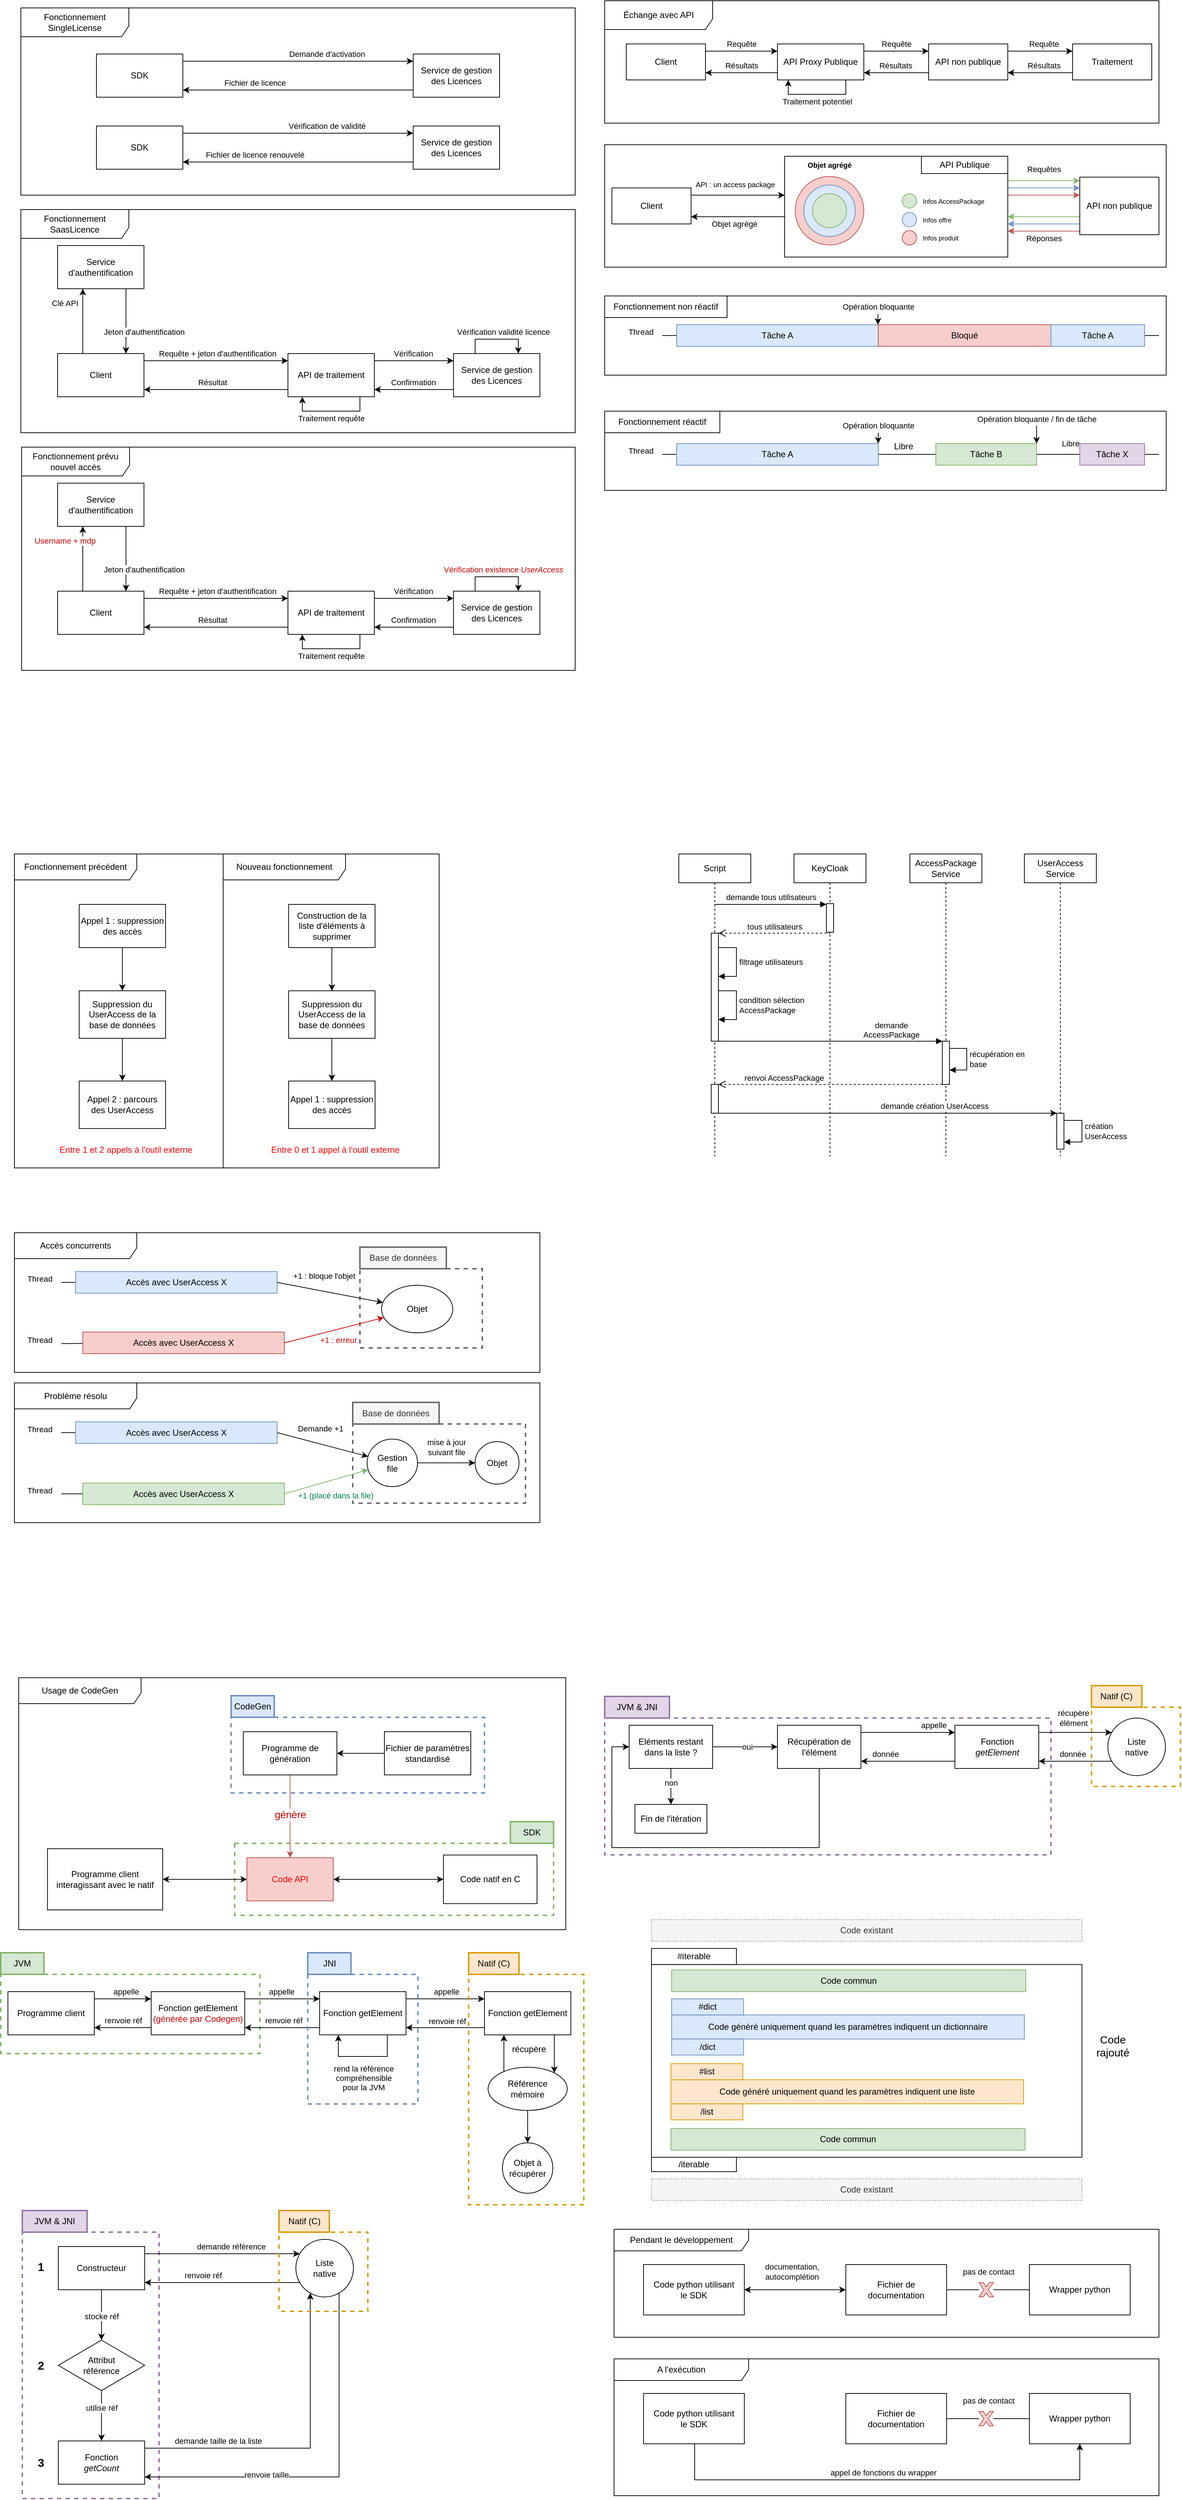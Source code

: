 <mxfile version="21.6.1" type="github">
  <diagram name="Page-1" id="kGJvYxELI7YH6uDxe6yv">
    <mxGraphModel dx="3695" dy="1508" grid="1" gridSize="10" guides="1" tooltips="1" connect="1" arrows="1" fold="1" page="1" pageScale="1" pageWidth="827" pageHeight="1169" math="0" shadow="0">
      <root>
        <mxCell id="0" />
        <mxCell id="1" parent="0" />
        <mxCell id="bq51-1xBCh6QJQC47bqi-30" value="" style="rounded=0;whiteSpace=wrap;html=1;fillColor=none;strokeColor=#666666;strokeWidth=2;dashed=1;fontColor=#333333;" parent="1" vertex="1">
          <mxGeometry x="-319" y="1791" width="170" height="110" as="geometry" />
        </mxCell>
        <mxCell id="bq51-1xBCh6QJQC47bqi-32" value="" style="rounded=0;whiteSpace=wrap;html=1;fillColor=none;strokeColor=#666666;strokeWidth=2;dashed=1;fontColor=#333333;" parent="1" vertex="1">
          <mxGeometry x="-329" y="2006.65" width="240" height="110" as="geometry" />
        </mxCell>
        <mxCell id="TPhDMseUdJVL6JAVd8ul-69" value="Problème résolu" style="shape=umlFrame;whiteSpace=wrap;html=1;pointerEvents=0;width=170;height=36;" parent="1" vertex="1">
          <mxGeometry x="-799" y="1949.65" width="730" height="194" as="geometry" />
        </mxCell>
        <mxCell id="kG_tNQmEcAfNWBRXCB2O-63" value="" style="rounded=0;whiteSpace=wrap;html=1;fillColor=none;strokeColor=#9673a6;strokeWidth=2;dashed=1;" parent="1" vertex="1">
          <mxGeometry x="21" y="2415" width="620" height="190" as="geometry" />
        </mxCell>
        <mxCell id="kG_tNQmEcAfNWBRXCB2O-31" value="" style="rounded=0;whiteSpace=wrap;html=1;fillColor=none;strokeColor=#d79b00;strokeWidth=2;dashed=1;" parent="1" vertex="1">
          <mxGeometry x="697.25" y="2400" width="123.5" height="110" as="geometry" />
        </mxCell>
        <mxCell id="kG_tNQmEcAfNWBRXCB2O-18" value="" style="rounded=0;whiteSpace=wrap;html=1;fillColor=none;strokeColor=#9673a6;strokeWidth=2;dashed=1;" parent="1" vertex="1">
          <mxGeometry x="-788" y="3129" width="190" height="370" as="geometry" />
        </mxCell>
        <mxCell id="TPhDMseUdJVL6JAVd8ul-39" value="" style="rounded=0;whiteSpace=wrap;html=1;fillColor=none;strokeColor=#82b366;strokeWidth=2;dashed=1;" parent="1" vertex="1">
          <mxGeometry x="-818" y="2771" width="360" height="110" as="geometry" />
        </mxCell>
        <mxCell id="u1wcUlHaR4hRDkTlkvJ6-22" value="" style="rounded=0;whiteSpace=wrap;html=1;fillColor=none;strokeColor=#82b366;strokeWidth=2;dashed=1;" parent="1" vertex="1">
          <mxGeometry x="-493" y="2589" width="443" height="100" as="geometry" />
        </mxCell>
        <mxCell id="u1wcUlHaR4hRDkTlkvJ6-17" value="" style="rounded=0;whiteSpace=wrap;html=1;fillColor=none;strokeColor=#6c8ebf;strokeWidth=2;dashed=1;" parent="1" vertex="1">
          <mxGeometry x="-498" y="2414" width="352" height="105" as="geometry" />
        </mxCell>
        <mxCell id="PFFGQGp5uwaSwqhXXK-1-35" value="" style="rounded=0;whiteSpace=wrap;html=1;fillColor=none;" parent="1" vertex="1">
          <mxGeometry x="21" y="600" width="780" height="110" as="geometry" />
        </mxCell>
        <mxCell id="PFFGQGp5uwaSwqhXXK-1-34" value="" style="rounded=0;whiteSpace=wrap;html=1;fillColor=none;" parent="1" vertex="1">
          <mxGeometry x="21" y="440" width="780" height="110" as="geometry" />
        </mxCell>
        <mxCell id="pqY8UmGTtjT38yQQiabi-36" value="" style="rounded=0;whiteSpace=wrap;html=1;fillColor=none;" parent="1" vertex="1">
          <mxGeometry x="21" y="230" width="780" height="170" as="geometry" />
        </mxCell>
        <mxCell id="Uiy3gwFEY2_x3mbpT4VC-9" style="edgeStyle=orthogonalEdgeStyle;rounded=0;orthogonalLoop=1;jettySize=auto;html=1;" parent="1" source="Uiy3gwFEY2_x3mbpT4VC-2" target="Uiy3gwFEY2_x3mbpT4VC-3" edge="1">
          <mxGeometry relative="1" as="geometry">
            <Array as="points">
              <mxPoint x="-499" y="530.03" />
              <mxPoint x="-499" y="530.03" />
            </Array>
          </mxGeometry>
        </mxCell>
        <mxCell id="Uiy3gwFEY2_x3mbpT4VC-13" value="Requête + jeton d&#39;authentification" style="edgeLabel;html=1;align=center;verticalAlign=middle;resizable=0;points=[];" parent="Uiy3gwFEY2_x3mbpT4VC-9" vertex="1" connectable="0">
          <mxGeometry x="0.237" y="1" relative="1" as="geometry">
            <mxPoint x="-22" y="-9" as="offset" />
          </mxGeometry>
        </mxCell>
        <mxCell id="Uiy3gwFEY2_x3mbpT4VC-2" value="Client" style="rounded=0;whiteSpace=wrap;html=1;" parent="1" vertex="1">
          <mxGeometry x="-739" y="520.03" width="120" height="60" as="geometry" />
        </mxCell>
        <mxCell id="Uiy3gwFEY2_x3mbpT4VC-10" style="edgeStyle=orthogonalEdgeStyle;rounded=0;orthogonalLoop=1;jettySize=auto;html=1;" parent="1" source="Uiy3gwFEY2_x3mbpT4VC-3" target="Uiy3gwFEY2_x3mbpT4VC-2" edge="1">
          <mxGeometry relative="1" as="geometry">
            <Array as="points">
              <mxPoint x="-539" y="570.03" />
              <mxPoint x="-539" y="570.03" />
            </Array>
          </mxGeometry>
        </mxCell>
        <mxCell id="Uiy3gwFEY2_x3mbpT4VC-17" value="Résultat" style="edgeLabel;html=1;align=center;verticalAlign=middle;resizable=0;points=[];" parent="Uiy3gwFEY2_x3mbpT4VC-10" vertex="1" connectable="0">
          <mxGeometry x="0.147" y="1" relative="1" as="geometry">
            <mxPoint x="9" y="-11" as="offset" />
          </mxGeometry>
        </mxCell>
        <mxCell id="DN8ana5_wNEMZJRgWwU8-28" style="edgeStyle=orthogonalEdgeStyle;rounded=0;orthogonalLoop=1;jettySize=auto;html=1;" parent="1" source="Uiy3gwFEY2_x3mbpT4VC-3" target="Uiy3gwFEY2_x3mbpT4VC-18" edge="1">
          <mxGeometry relative="1" as="geometry">
            <Array as="points">
              <mxPoint x="-239" y="530" />
              <mxPoint x="-239" y="530" />
            </Array>
          </mxGeometry>
        </mxCell>
        <mxCell id="DN8ana5_wNEMZJRgWwU8-29" value="Vérification" style="edgeLabel;html=1;align=center;verticalAlign=middle;resizable=0;points=[];" parent="DN8ana5_wNEMZJRgWwU8-28" vertex="1" connectable="0">
          <mxGeometry x="0.232" relative="1" as="geometry">
            <mxPoint x="-14" y="-10" as="offset" />
          </mxGeometry>
        </mxCell>
        <mxCell id="Uiy3gwFEY2_x3mbpT4VC-3" value="API de traitement" style="rounded=0;whiteSpace=wrap;html=1;" parent="1" vertex="1">
          <mxGeometry x="-419" y="520.03" width="120" height="60" as="geometry" />
        </mxCell>
        <mxCell id="Uiy3gwFEY2_x3mbpT4VC-15" style="edgeStyle=orthogonalEdgeStyle;rounded=0;orthogonalLoop=1;jettySize=auto;html=1;" parent="1" source="Uiy3gwFEY2_x3mbpT4VC-2" target="DN8ana5_wNEMZJRgWwU8-1" edge="1">
          <mxGeometry relative="1" as="geometry">
            <Array as="points">
              <mxPoint x="-704" y="500" />
              <mxPoint x="-704" y="500" />
            </Array>
          </mxGeometry>
        </mxCell>
        <mxCell id="Uiy3gwFEY2_x3mbpT4VC-16" value="Clé API" style="edgeLabel;html=1;align=center;verticalAlign=middle;resizable=0;points=[];" parent="Uiy3gwFEY2_x3mbpT4VC-15" vertex="1" connectable="0">
          <mxGeometry x="0.263" y="1" relative="1" as="geometry">
            <mxPoint x="-24" y="-13" as="offset" />
          </mxGeometry>
        </mxCell>
        <mxCell id="DN8ana5_wNEMZJRgWwU8-30" style="edgeStyle=orthogonalEdgeStyle;rounded=0;orthogonalLoop=1;jettySize=auto;html=1;" parent="1" source="Uiy3gwFEY2_x3mbpT4VC-18" target="Uiy3gwFEY2_x3mbpT4VC-3" edge="1">
          <mxGeometry relative="1" as="geometry">
            <Array as="points">
              <mxPoint x="-239" y="570" />
              <mxPoint x="-239" y="570" />
            </Array>
          </mxGeometry>
        </mxCell>
        <mxCell id="DN8ana5_wNEMZJRgWwU8-31" value="Confirmation" style="edgeLabel;html=1;align=center;verticalAlign=middle;resizable=0;points=[];" parent="DN8ana5_wNEMZJRgWwU8-30" vertex="1" connectable="0">
          <mxGeometry x="0.187" relative="1" as="geometry">
            <mxPoint x="9" y="-10" as="offset" />
          </mxGeometry>
        </mxCell>
        <mxCell id="Uiy3gwFEY2_x3mbpT4VC-18" value="Service de gestion des Licences" style="rounded=0;whiteSpace=wrap;html=1;" parent="1" vertex="1">
          <mxGeometry x="-189" y="520.03" width="120" height="60" as="geometry" />
        </mxCell>
        <mxCell id="Uiy3gwFEY2_x3mbpT4VC-23" value="Fonctionnement SaasLicence" style="shape=umlFrame;whiteSpace=wrap;html=1;pointerEvents=0;width=150;height=40;" parent="1" vertex="1">
          <mxGeometry x="-790" y="320" width="770" height="310" as="geometry" />
        </mxCell>
        <mxCell id="Uiy3gwFEY2_x3mbpT4VC-26" style="edgeStyle=orthogonalEdgeStyle;rounded=0;orthogonalLoop=1;jettySize=auto;html=1;" parent="1" source="Uiy3gwFEY2_x3mbpT4VC-24" target="Uiy3gwFEY2_x3mbpT4VC-25" edge="1">
          <mxGeometry relative="1" as="geometry">
            <Array as="points">
              <mxPoint x="-375" y="114" />
              <mxPoint x="-375" y="114" />
            </Array>
          </mxGeometry>
        </mxCell>
        <mxCell id="Uiy3gwFEY2_x3mbpT4VC-28" value="Demande d&#39;activation" style="edgeLabel;html=1;align=center;verticalAlign=middle;resizable=0;points=[];" parent="Uiy3gwFEY2_x3mbpT4VC-26" vertex="1" connectable="0">
          <mxGeometry x="-0.13" y="1" relative="1" as="geometry">
            <mxPoint x="61" y="-9" as="offset" />
          </mxGeometry>
        </mxCell>
        <mxCell id="Uiy3gwFEY2_x3mbpT4VC-24" value="SDK" style="rounded=0;whiteSpace=wrap;html=1;" parent="1" vertex="1">
          <mxGeometry x="-685" y="104" width="120" height="60" as="geometry" />
        </mxCell>
        <mxCell id="Uiy3gwFEY2_x3mbpT4VC-27" style="edgeStyle=orthogonalEdgeStyle;rounded=0;orthogonalLoop=1;jettySize=auto;html=1;" parent="1" source="Uiy3gwFEY2_x3mbpT4VC-25" target="Uiy3gwFEY2_x3mbpT4VC-24" edge="1">
          <mxGeometry relative="1" as="geometry">
            <Array as="points">
              <mxPoint x="-385" y="154" />
              <mxPoint x="-385" y="154" />
            </Array>
          </mxGeometry>
        </mxCell>
        <mxCell id="Uiy3gwFEY2_x3mbpT4VC-29" value="&lt;div&gt;Fichier de licence&lt;/div&gt;" style="edgeLabel;html=1;align=center;verticalAlign=middle;resizable=0;points=[];" parent="Uiy3gwFEY2_x3mbpT4VC-27" vertex="1" connectable="0">
          <mxGeometry x="-0.193" y="-1" relative="1" as="geometry">
            <mxPoint x="-91" y="-9" as="offset" />
          </mxGeometry>
        </mxCell>
        <mxCell id="Uiy3gwFEY2_x3mbpT4VC-25" value="Service de gestion des Licences" style="rounded=0;whiteSpace=wrap;html=1;" parent="1" vertex="1">
          <mxGeometry x="-245" y="104" width="120" height="60" as="geometry" />
        </mxCell>
        <mxCell id="Uiy3gwFEY2_x3mbpT4VC-30" style="edgeStyle=orthogonalEdgeStyle;rounded=0;orthogonalLoop=1;jettySize=auto;html=1;" parent="1" source="Uiy3gwFEY2_x3mbpT4VC-32" target="Uiy3gwFEY2_x3mbpT4VC-35" edge="1">
          <mxGeometry relative="1" as="geometry">
            <Array as="points">
              <mxPoint x="-375" y="214" />
              <mxPoint x="-375" y="214" />
            </Array>
          </mxGeometry>
        </mxCell>
        <mxCell id="Uiy3gwFEY2_x3mbpT4VC-31" value="Vérification de validité" style="edgeLabel;html=1;align=center;verticalAlign=middle;resizable=0;points=[];" parent="Uiy3gwFEY2_x3mbpT4VC-30" vertex="1" connectable="0">
          <mxGeometry x="-0.13" y="1" relative="1" as="geometry">
            <mxPoint x="61" y="-9" as="offset" />
          </mxGeometry>
        </mxCell>
        <mxCell id="Uiy3gwFEY2_x3mbpT4VC-32" value="SDK" style="rounded=0;whiteSpace=wrap;html=1;" parent="1" vertex="1">
          <mxGeometry x="-685" y="204" width="120" height="60" as="geometry" />
        </mxCell>
        <mxCell id="Uiy3gwFEY2_x3mbpT4VC-33" style="edgeStyle=orthogonalEdgeStyle;rounded=0;orthogonalLoop=1;jettySize=auto;html=1;" parent="1" source="Uiy3gwFEY2_x3mbpT4VC-35" target="Uiy3gwFEY2_x3mbpT4VC-32" edge="1">
          <mxGeometry relative="1" as="geometry">
            <Array as="points">
              <mxPoint x="-385" y="254" />
              <mxPoint x="-385" y="254" />
            </Array>
          </mxGeometry>
        </mxCell>
        <mxCell id="Uiy3gwFEY2_x3mbpT4VC-34" value="Fichier de licence renouvelé" style="edgeLabel;html=1;align=center;verticalAlign=middle;resizable=0;points=[];" parent="Uiy3gwFEY2_x3mbpT4VC-33" vertex="1" connectable="0">
          <mxGeometry x="-0.193" y="-1" relative="1" as="geometry">
            <mxPoint x="-91" y="-9" as="offset" />
          </mxGeometry>
        </mxCell>
        <mxCell id="Uiy3gwFEY2_x3mbpT4VC-35" value="Service de gestion des Licences" style="rounded=0;whiteSpace=wrap;html=1;" parent="1" vertex="1">
          <mxGeometry x="-245" y="204" width="120" height="60" as="geometry" />
        </mxCell>
        <mxCell id="Uiy3gwFEY2_x3mbpT4VC-36" value="Fonctionnement SingleLicense" style="shape=umlFrame;whiteSpace=wrap;html=1;pointerEvents=0;width=150;height=40;" parent="1" vertex="1">
          <mxGeometry x="-790" y="40" width="770" height="260" as="geometry" />
        </mxCell>
        <mxCell id="DN8ana5_wNEMZJRgWwU8-2" style="edgeStyle=orthogonalEdgeStyle;rounded=0;orthogonalLoop=1;jettySize=auto;html=1;" parent="1" source="DN8ana5_wNEMZJRgWwU8-1" target="Uiy3gwFEY2_x3mbpT4VC-2" edge="1">
          <mxGeometry relative="1" as="geometry">
            <Array as="points">
              <mxPoint x="-644" y="480" />
              <mxPoint x="-644" y="480" />
            </Array>
          </mxGeometry>
        </mxCell>
        <mxCell id="DN8ana5_wNEMZJRgWwU8-3" value="Jeton d&#39;authentification " style="edgeLabel;html=1;align=center;verticalAlign=middle;resizable=0;points=[];" parent="DN8ana5_wNEMZJRgWwU8-2" vertex="1" connectable="0">
          <mxGeometry x="-0.24" y="-1" relative="1" as="geometry">
            <mxPoint x="26" y="26" as="offset" />
          </mxGeometry>
        </mxCell>
        <mxCell id="DN8ana5_wNEMZJRgWwU8-1" value="Service d&#39;authentification" style="rounded=0;whiteSpace=wrap;html=1;" parent="1" vertex="1">
          <mxGeometry x="-739" y="370" width="120" height="60" as="geometry" />
        </mxCell>
        <mxCell id="DN8ana5_wNEMZJRgWwU8-32" style="edgeStyle=orthogonalEdgeStyle;rounded=0;orthogonalLoop=1;jettySize=auto;html=1;" parent="1" source="DN8ana5_wNEMZJRgWwU8-34" target="DN8ana5_wNEMZJRgWwU8-39" edge="1">
          <mxGeometry relative="1" as="geometry">
            <Array as="points">
              <mxPoint x="-499" y="860.03" />
              <mxPoint x="-499" y="860.03" />
            </Array>
          </mxGeometry>
        </mxCell>
        <mxCell id="DN8ana5_wNEMZJRgWwU8-33" value="Requête + jeton d&#39;authentification" style="edgeLabel;html=1;align=center;verticalAlign=middle;resizable=0;points=[];" parent="DN8ana5_wNEMZJRgWwU8-32" vertex="1" connectable="0">
          <mxGeometry x="0.237" y="1" relative="1" as="geometry">
            <mxPoint x="-22" y="-9" as="offset" />
          </mxGeometry>
        </mxCell>
        <mxCell id="DN8ana5_wNEMZJRgWwU8-34" value="Client" style="rounded=0;whiteSpace=wrap;html=1;" parent="1" vertex="1">
          <mxGeometry x="-739" y="850.03" width="120" height="60" as="geometry" />
        </mxCell>
        <mxCell id="DN8ana5_wNEMZJRgWwU8-35" style="edgeStyle=orthogonalEdgeStyle;rounded=0;orthogonalLoop=1;jettySize=auto;html=1;" parent="1" source="DN8ana5_wNEMZJRgWwU8-39" target="DN8ana5_wNEMZJRgWwU8-34" edge="1">
          <mxGeometry relative="1" as="geometry">
            <Array as="points">
              <mxPoint x="-539" y="900.03" />
              <mxPoint x="-539" y="900.03" />
            </Array>
          </mxGeometry>
        </mxCell>
        <mxCell id="DN8ana5_wNEMZJRgWwU8-36" value="Résultat" style="edgeLabel;html=1;align=center;verticalAlign=middle;resizable=0;points=[];" parent="DN8ana5_wNEMZJRgWwU8-35" vertex="1" connectable="0">
          <mxGeometry x="0.147" y="1" relative="1" as="geometry">
            <mxPoint x="9" y="-11" as="offset" />
          </mxGeometry>
        </mxCell>
        <mxCell id="DN8ana5_wNEMZJRgWwU8-37" style="edgeStyle=orthogonalEdgeStyle;rounded=0;orthogonalLoop=1;jettySize=auto;html=1;" parent="1" source="DN8ana5_wNEMZJRgWwU8-39" target="DN8ana5_wNEMZJRgWwU8-44" edge="1">
          <mxGeometry relative="1" as="geometry">
            <Array as="points">
              <mxPoint x="-239" y="860" />
              <mxPoint x="-239" y="860" />
            </Array>
          </mxGeometry>
        </mxCell>
        <mxCell id="DN8ana5_wNEMZJRgWwU8-38" value="Vérification" style="edgeLabel;html=1;align=center;verticalAlign=middle;resizable=0;points=[];" parent="DN8ana5_wNEMZJRgWwU8-37" vertex="1" connectable="0">
          <mxGeometry x="0.232" relative="1" as="geometry">
            <mxPoint x="-14" y="-10" as="offset" />
          </mxGeometry>
        </mxCell>
        <mxCell id="DN8ana5_wNEMZJRgWwU8-39" value="API de traitement" style="rounded=0;whiteSpace=wrap;html=1;" parent="1" vertex="1">
          <mxGeometry x="-419" y="850.03" width="120" height="60" as="geometry" />
        </mxCell>
        <mxCell id="DN8ana5_wNEMZJRgWwU8-40" style="edgeStyle=orthogonalEdgeStyle;rounded=0;orthogonalLoop=1;jettySize=auto;html=1;" parent="1" source="DN8ana5_wNEMZJRgWwU8-34" target="DN8ana5_wNEMZJRgWwU8-48" edge="1">
          <mxGeometry relative="1" as="geometry">
            <Array as="points">
              <mxPoint x="-704" y="830" />
              <mxPoint x="-704" y="830" />
            </Array>
          </mxGeometry>
        </mxCell>
        <mxCell id="DN8ana5_wNEMZJRgWwU8-41" value="&lt;font color=&quot;#cc0000&quot;&gt;Username + mdp&lt;/font&gt;" style="edgeLabel;html=1;align=center;verticalAlign=middle;resizable=0;points=[];" parent="DN8ana5_wNEMZJRgWwU8-40" vertex="1" connectable="0">
          <mxGeometry x="0.263" y="1" relative="1" as="geometry">
            <mxPoint x="-24" y="-13" as="offset" />
          </mxGeometry>
        </mxCell>
        <mxCell id="DN8ana5_wNEMZJRgWwU8-42" style="edgeStyle=orthogonalEdgeStyle;rounded=0;orthogonalLoop=1;jettySize=auto;html=1;" parent="1" source="DN8ana5_wNEMZJRgWwU8-44" target="DN8ana5_wNEMZJRgWwU8-39" edge="1">
          <mxGeometry relative="1" as="geometry">
            <Array as="points">
              <mxPoint x="-239" y="900" />
              <mxPoint x="-239" y="900" />
            </Array>
          </mxGeometry>
        </mxCell>
        <mxCell id="DN8ana5_wNEMZJRgWwU8-43" value="Confirmation" style="edgeLabel;html=1;align=center;verticalAlign=middle;resizable=0;points=[];" parent="DN8ana5_wNEMZJRgWwU8-42" vertex="1" connectable="0">
          <mxGeometry x="0.187" relative="1" as="geometry">
            <mxPoint x="9" y="-10" as="offset" />
          </mxGeometry>
        </mxCell>
        <mxCell id="DN8ana5_wNEMZJRgWwU8-44" value="Service de gestion des Licences" style="rounded=0;whiteSpace=wrap;html=1;" parent="1" vertex="1">
          <mxGeometry x="-189" y="850.03" width="120" height="60" as="geometry" />
        </mxCell>
        <mxCell id="DN8ana5_wNEMZJRgWwU8-45" value="&lt;div&gt;Fonctionnement prévu&lt;/div&gt;&lt;div&gt;nouvel accès&lt;br&gt;&lt;/div&gt;" style="shape=umlFrame;whiteSpace=wrap;html=1;pointerEvents=0;width=150;height=40;" parent="1" vertex="1">
          <mxGeometry x="-789" y="650" width="769" height="310" as="geometry" />
        </mxCell>
        <mxCell id="DN8ana5_wNEMZJRgWwU8-46" style="edgeStyle=orthogonalEdgeStyle;rounded=0;orthogonalLoop=1;jettySize=auto;html=1;" parent="1" source="DN8ana5_wNEMZJRgWwU8-48" target="DN8ana5_wNEMZJRgWwU8-34" edge="1">
          <mxGeometry relative="1" as="geometry">
            <Array as="points">
              <mxPoint x="-644" y="810" />
              <mxPoint x="-644" y="810" />
            </Array>
          </mxGeometry>
        </mxCell>
        <mxCell id="DN8ana5_wNEMZJRgWwU8-47" value="Jeton d&#39;authentification " style="edgeLabel;html=1;align=center;verticalAlign=middle;resizable=0;points=[];" parent="DN8ana5_wNEMZJRgWwU8-46" vertex="1" connectable="0">
          <mxGeometry x="-0.24" y="-1" relative="1" as="geometry">
            <mxPoint x="26" y="26" as="offset" />
          </mxGeometry>
        </mxCell>
        <mxCell id="DN8ana5_wNEMZJRgWwU8-48" value="Service d&#39;authentification" style="rounded=0;whiteSpace=wrap;html=1;" parent="1" vertex="1">
          <mxGeometry x="-739" y="700" width="120" height="60" as="geometry" />
        </mxCell>
        <mxCell id="DN8ana5_wNEMZJRgWwU8-51" style="edgeStyle=orthogonalEdgeStyle;rounded=0;orthogonalLoop=1;jettySize=auto;html=1;" parent="1" edge="1">
          <mxGeometry relative="1" as="geometry">
            <mxPoint x="-159" y="520.03" as="sourcePoint" />
            <mxPoint x="-99" y="520.03" as="targetPoint" />
            <Array as="points">
              <mxPoint x="-159" y="500.03" />
            </Array>
          </mxGeometry>
        </mxCell>
        <mxCell id="DN8ana5_wNEMZJRgWwU8-52" value="Vérification validité licence" style="edgeLabel;html=1;align=center;verticalAlign=middle;resizable=0;points=[];" parent="DN8ana5_wNEMZJRgWwU8-51" vertex="1" connectable="0">
          <mxGeometry x="0.171" y="-2" relative="1" as="geometry">
            <mxPoint y="-12" as="offset" />
          </mxGeometry>
        </mxCell>
        <mxCell id="DN8ana5_wNEMZJRgWwU8-55" style="edgeStyle=orthogonalEdgeStyle;rounded=0;orthogonalLoop=1;jettySize=auto;html=1;" parent="1" edge="1">
          <mxGeometry relative="1" as="geometry">
            <Array as="points">
              <mxPoint x="-159" y="830.03" />
            </Array>
            <mxPoint x="-159" y="850.03" as="sourcePoint" />
            <mxPoint x="-99" y="850.03" as="targetPoint" />
          </mxGeometry>
        </mxCell>
        <mxCell id="DN8ana5_wNEMZJRgWwU8-56" value="&lt;font color=&quot;#cc0000&quot;&gt;Vérification existence &lt;i&gt;UserAccess&lt;/i&gt;&lt;/font&gt;" style="edgeLabel;html=1;align=center;verticalAlign=middle;resizable=0;points=[];" parent="DN8ana5_wNEMZJRgWwU8-55" vertex="1" connectable="0">
          <mxGeometry x="0.171" y="-2" relative="1" as="geometry">
            <mxPoint y="-12" as="offset" />
          </mxGeometry>
        </mxCell>
        <mxCell id="DN8ana5_wNEMZJRgWwU8-58" style="edgeStyle=orthogonalEdgeStyle;rounded=0;orthogonalLoop=1;jettySize=auto;html=1;shadow=0;" parent="1" source="Uiy3gwFEY2_x3mbpT4VC-3" target="Uiy3gwFEY2_x3mbpT4VC-3" edge="1">
          <mxGeometry relative="1" as="geometry">
            <Array as="points">
              <mxPoint x="-319" y="600" />
              <mxPoint x="-399" y="590" />
            </Array>
          </mxGeometry>
        </mxCell>
        <mxCell id="DN8ana5_wNEMZJRgWwU8-59" value="Traitement requête" style="edgeLabel;html=1;align=center;verticalAlign=middle;resizable=0;points=[];" parent="DN8ana5_wNEMZJRgWwU8-58" vertex="1" connectable="0">
          <mxGeometry x="0.294" y="3" relative="1" as="geometry">
            <mxPoint x="17" y="7" as="offset" />
          </mxGeometry>
        </mxCell>
        <mxCell id="DN8ana5_wNEMZJRgWwU8-60" style="edgeStyle=orthogonalEdgeStyle;rounded=0;orthogonalLoop=1;jettySize=auto;html=1;shadow=0;" parent="1" edge="1">
          <mxGeometry relative="1" as="geometry">
            <mxPoint x="-319" y="910.03" as="sourcePoint" />
            <mxPoint x="-399" y="910.03" as="targetPoint" />
            <Array as="points">
              <mxPoint x="-319" y="930.03" />
              <mxPoint x="-399" y="920.03" />
            </Array>
          </mxGeometry>
        </mxCell>
        <mxCell id="DN8ana5_wNEMZJRgWwU8-61" value="Traitement requête" style="edgeLabel;html=1;align=center;verticalAlign=middle;resizable=0;points=[];" parent="DN8ana5_wNEMZJRgWwU8-60" vertex="1" connectable="0">
          <mxGeometry x="0.294" y="3" relative="1" as="geometry">
            <mxPoint x="17" y="7" as="offset" />
          </mxGeometry>
        </mxCell>
        <mxCell id="1YAXwV141TAWGmgdsKq_-4" style="edgeStyle=orthogonalEdgeStyle;rounded=0;orthogonalLoop=1;jettySize=auto;html=1;" parent="1" source="1YAXwV141TAWGmgdsKq_-1" target="1YAXwV141TAWGmgdsKq_-2" edge="1">
          <mxGeometry relative="1" as="geometry">
            <Array as="points">
              <mxPoint x="211" y="100" />
              <mxPoint x="211" y="100" />
            </Array>
          </mxGeometry>
        </mxCell>
        <mxCell id="1YAXwV141TAWGmgdsKq_-10" value="Requête" style="edgeLabel;html=1;align=center;verticalAlign=middle;resizable=0;points=[];" parent="1YAXwV141TAWGmgdsKq_-4" vertex="1" connectable="0">
          <mxGeometry x="-0.256" y="3" relative="1" as="geometry">
            <mxPoint x="13" y="-7" as="offset" />
          </mxGeometry>
        </mxCell>
        <mxCell id="1YAXwV141TAWGmgdsKq_-1" value="Client" style="rounded=0;whiteSpace=wrap;html=1;" parent="1" vertex="1">
          <mxGeometry x="51" y="90" width="110" height="50" as="geometry" />
        </mxCell>
        <mxCell id="1YAXwV141TAWGmgdsKq_-5" style="edgeStyle=orthogonalEdgeStyle;rounded=0;orthogonalLoop=1;jettySize=auto;html=1;" parent="1" source="1YAXwV141TAWGmgdsKq_-2" target="1YAXwV141TAWGmgdsKq_-3" edge="1">
          <mxGeometry relative="1" as="geometry">
            <Array as="points">
              <mxPoint x="431" y="100" />
              <mxPoint x="431" y="100" />
            </Array>
          </mxGeometry>
        </mxCell>
        <mxCell id="1YAXwV141TAWGmgdsKq_-11" value="Requête" style="edgeLabel;html=1;align=center;verticalAlign=middle;resizable=0;points=[];" parent="1YAXwV141TAWGmgdsKq_-5" vertex="1" connectable="0">
          <mxGeometry x="0.344" relative="1" as="geometry">
            <mxPoint x="-16" y="-10" as="offset" />
          </mxGeometry>
        </mxCell>
        <mxCell id="1YAXwV141TAWGmgdsKq_-6" style="edgeStyle=orthogonalEdgeStyle;rounded=0;orthogonalLoop=1;jettySize=auto;html=1;" parent="1" source="1YAXwV141TAWGmgdsKq_-2" target="1YAXwV141TAWGmgdsKq_-1" edge="1">
          <mxGeometry relative="1" as="geometry">
            <Array as="points">
              <mxPoint x="201" y="130" />
              <mxPoint x="201" y="130" />
            </Array>
          </mxGeometry>
        </mxCell>
        <mxCell id="1YAXwV141TAWGmgdsKq_-19" value="&lt;div&gt;Résultats&lt;/div&gt;" style="edgeLabel;html=1;align=center;verticalAlign=middle;resizable=0;points=[];" parent="1YAXwV141TAWGmgdsKq_-6" vertex="1" connectable="0">
          <mxGeometry x="-0.144" y="-1" relative="1" as="geometry">
            <mxPoint x="-7" y="-9" as="offset" />
          </mxGeometry>
        </mxCell>
        <mxCell id="1YAXwV141TAWGmgdsKq_-2" value="API Proxy Publique" style="rounded=0;whiteSpace=wrap;html=1;" parent="1" vertex="1">
          <mxGeometry x="261" y="90" width="120" height="50" as="geometry" />
        </mxCell>
        <mxCell id="1YAXwV141TAWGmgdsKq_-7" style="edgeStyle=orthogonalEdgeStyle;rounded=0;orthogonalLoop=1;jettySize=auto;html=1;" parent="1" source="1YAXwV141TAWGmgdsKq_-3" target="1YAXwV141TAWGmgdsKq_-2" edge="1">
          <mxGeometry relative="1" as="geometry">
            <Array as="points">
              <mxPoint x="431" y="130" />
              <mxPoint x="431" y="130" />
            </Array>
          </mxGeometry>
        </mxCell>
        <mxCell id="1YAXwV141TAWGmgdsKq_-18" value="&lt;div&gt;Résultats&lt;/div&gt;" style="edgeLabel;html=1;align=center;verticalAlign=middle;resizable=0;points=[];" parent="1YAXwV141TAWGmgdsKq_-7" vertex="1" connectable="0">
          <mxGeometry x="-0.33" relative="1" as="geometry">
            <mxPoint x="-16" y="-10" as="offset" />
          </mxGeometry>
        </mxCell>
        <mxCell id="1YAXwV141TAWGmgdsKq_-16" style="edgeStyle=orthogonalEdgeStyle;rounded=0;orthogonalLoop=1;jettySize=auto;html=1;" parent="1" source="1YAXwV141TAWGmgdsKq_-3" target="1YAXwV141TAWGmgdsKq_-13" edge="1">
          <mxGeometry relative="1" as="geometry">
            <Array as="points">
              <mxPoint x="631" y="100" />
              <mxPoint x="631" y="100" />
            </Array>
          </mxGeometry>
        </mxCell>
        <mxCell id="1YAXwV141TAWGmgdsKq_-17" value="Requête" style="edgeLabel;html=1;align=center;verticalAlign=middle;resizable=0;points=[];" parent="1YAXwV141TAWGmgdsKq_-16" vertex="1" connectable="0">
          <mxGeometry x="-0.173" relative="1" as="geometry">
            <mxPoint x="13" y="-10" as="offset" />
          </mxGeometry>
        </mxCell>
        <mxCell id="1YAXwV141TAWGmgdsKq_-3" value="API non publique" style="rounded=0;whiteSpace=wrap;html=1;" parent="1" vertex="1">
          <mxGeometry x="471" y="90" width="110" height="50" as="geometry" />
        </mxCell>
        <mxCell id="1YAXwV141TAWGmgdsKq_-8" style="edgeStyle=orthogonalEdgeStyle;rounded=0;orthogonalLoop=1;jettySize=auto;html=1;shadow=0;" parent="1" edge="1">
          <mxGeometry relative="1" as="geometry">
            <mxPoint x="356" y="140" as="sourcePoint" />
            <mxPoint x="276" y="140" as="targetPoint" />
            <Array as="points">
              <mxPoint x="356" y="160" />
              <mxPoint x="276" y="150" />
            </Array>
          </mxGeometry>
        </mxCell>
        <mxCell id="1YAXwV141TAWGmgdsKq_-9" value="Traitement potentiel" style="edgeLabel;html=1;align=center;verticalAlign=middle;resizable=0;points=[];" parent="1YAXwV141TAWGmgdsKq_-8" vertex="1" connectable="0">
          <mxGeometry x="0.294" y="3" relative="1" as="geometry">
            <mxPoint x="17" y="7" as="offset" />
          </mxGeometry>
        </mxCell>
        <mxCell id="1YAXwV141TAWGmgdsKq_-14" style="edgeStyle=orthogonalEdgeStyle;rounded=0;orthogonalLoop=1;jettySize=auto;html=1;" parent="1" source="1YAXwV141TAWGmgdsKq_-13" target="1YAXwV141TAWGmgdsKq_-3" edge="1">
          <mxGeometry relative="1" as="geometry">
            <Array as="points">
              <mxPoint x="641" y="130" />
              <mxPoint x="641" y="130" />
            </Array>
          </mxGeometry>
        </mxCell>
        <mxCell id="1YAXwV141TAWGmgdsKq_-15" value="Résultats" style="edgeLabel;html=1;align=center;verticalAlign=middle;resizable=0;points=[];" parent="1YAXwV141TAWGmgdsKq_-14" vertex="1" connectable="0">
          <mxGeometry x="-0.271" y="2" relative="1" as="geometry">
            <mxPoint x="-7" y="-12" as="offset" />
          </mxGeometry>
        </mxCell>
        <mxCell id="1YAXwV141TAWGmgdsKq_-13" value="Traitement" style="rounded=0;whiteSpace=wrap;html=1;" parent="1" vertex="1">
          <mxGeometry x="671" y="90" width="110" height="50" as="geometry" />
        </mxCell>
        <mxCell id="1YAXwV141TAWGmgdsKq_-20" value="Échange avec API " style="shape=umlFrame;whiteSpace=wrap;html=1;pointerEvents=0;width=150;height=40;" parent="1" vertex="1">
          <mxGeometry x="21" y="30" width="770" height="170" as="geometry" />
        </mxCell>
        <mxCell id="pqY8UmGTtjT38yQQiabi-4" style="edgeStyle=orthogonalEdgeStyle;rounded=0;orthogonalLoop=1;jettySize=auto;html=1;" parent="1" source="pqY8UmGTtjT38yQQiabi-1" target="pqY8UmGTtjT38yQQiabi-3" edge="1">
          <mxGeometry relative="1" as="geometry">
            <Array as="points">
              <mxPoint x="241" y="300" />
              <mxPoint x="241" y="300" />
            </Array>
          </mxGeometry>
        </mxCell>
        <mxCell id="pqY8UmGTtjT38yQQiabi-5" value="&lt;font style=&quot;font-size: 10px;&quot;&gt;API : un access package&lt;/font&gt;" style="edgeLabel;html=1;align=center;verticalAlign=middle;resizable=0;points=[];" parent="pqY8UmGTtjT38yQQiabi-4" vertex="1" connectable="0">
          <mxGeometry x="0.288" y="-1" relative="1" as="geometry">
            <mxPoint x="-23" y="-16" as="offset" />
          </mxGeometry>
        </mxCell>
        <mxCell id="pqY8UmGTtjT38yQQiabi-1" value="Client" style="rounded=0;whiteSpace=wrap;html=1;" parent="1" vertex="1">
          <mxGeometry x="31" y="290" width="110" height="50" as="geometry" />
        </mxCell>
        <mxCell id="pqY8UmGTtjT38yQQiabi-10" style="edgeStyle=orthogonalEdgeStyle;rounded=0;orthogonalLoop=1;jettySize=auto;html=1;fillColor=#d5e8d4;strokeColor=#82b366;" parent="1" source="pqY8UmGTtjT38yQQiabi-3" target="pqY8UmGTtjT38yQQiabi-8" edge="1">
          <mxGeometry relative="1" as="geometry">
            <Array as="points">
              <mxPoint x="631" y="280" />
              <mxPoint x="631" y="280" />
            </Array>
          </mxGeometry>
        </mxCell>
        <mxCell id="pqY8UmGTtjT38yQQiabi-16" value="Requêtes" style="edgeLabel;html=1;align=center;verticalAlign=middle;resizable=0;points=[];" parent="pqY8UmGTtjT38yQQiabi-10" vertex="1" connectable="0">
          <mxGeometry x="0.117" y="1" relative="1" as="geometry">
            <mxPoint x="-6" y="-15" as="offset" />
          </mxGeometry>
        </mxCell>
        <mxCell id="pqY8UmGTtjT38yQQiabi-11" style="edgeStyle=orthogonalEdgeStyle;rounded=0;orthogonalLoop=1;jettySize=auto;html=1;fillColor=#dae8fc;strokeColor=#6c8ebf;" parent="1" source="pqY8UmGTtjT38yQQiabi-3" target="pqY8UmGTtjT38yQQiabi-8" edge="1">
          <mxGeometry relative="1" as="geometry">
            <Array as="points">
              <mxPoint x="631" y="290" />
              <mxPoint x="631" y="290" />
            </Array>
          </mxGeometry>
        </mxCell>
        <mxCell id="pqY8UmGTtjT38yQQiabi-12" style="edgeStyle=orthogonalEdgeStyle;rounded=0;orthogonalLoop=1;jettySize=auto;html=1;fillColor=#f8cecc;strokeColor=#b85450;" parent="1" source="pqY8UmGTtjT38yQQiabi-3" target="pqY8UmGTtjT38yQQiabi-8" edge="1">
          <mxGeometry relative="1" as="geometry">
            <Array as="points">
              <mxPoint x="631" y="300" />
              <mxPoint x="631" y="300" />
            </Array>
          </mxGeometry>
        </mxCell>
        <mxCell id="pqY8UmGTtjT38yQQiabi-33" style="edgeStyle=orthogonalEdgeStyle;rounded=0;orthogonalLoop=1;jettySize=auto;html=1;" parent="1" source="pqY8UmGTtjT38yQQiabi-3" target="pqY8UmGTtjT38yQQiabi-1" edge="1">
          <mxGeometry relative="1" as="geometry">
            <Array as="points">
              <mxPoint x="211" y="330" />
              <mxPoint x="211" y="330" />
            </Array>
          </mxGeometry>
        </mxCell>
        <mxCell id="pqY8UmGTtjT38yQQiabi-34" value="Objet agrégé" style="edgeLabel;html=1;align=center;verticalAlign=middle;resizable=0;points=[];" parent="pqY8UmGTtjT38yQQiabi-33" vertex="1" connectable="0">
          <mxGeometry x="-0.202" y="-1" relative="1" as="geometry">
            <mxPoint x="-18" y="11" as="offset" />
          </mxGeometry>
        </mxCell>
        <mxCell id="pqY8UmGTtjT38yQQiabi-3" value="" style="rounded=0;whiteSpace=wrap;html=1;" parent="1" vertex="1">
          <mxGeometry x="271" y="246" width="310" height="140" as="geometry" />
        </mxCell>
        <mxCell id="pqY8UmGTtjT38yQQiabi-13" style="edgeStyle=orthogonalEdgeStyle;rounded=0;orthogonalLoop=1;jettySize=auto;html=1;fillColor=#f8cecc;strokeColor=#b85450;" parent="1" source="pqY8UmGTtjT38yQQiabi-8" target="pqY8UmGTtjT38yQQiabi-3" edge="1">
          <mxGeometry relative="1" as="geometry">
            <Array as="points">
              <mxPoint x="631" y="350" />
              <mxPoint x="631" y="350" />
            </Array>
          </mxGeometry>
        </mxCell>
        <mxCell id="pqY8UmGTtjT38yQQiabi-14" style="edgeStyle=orthogonalEdgeStyle;rounded=0;orthogonalLoop=1;jettySize=auto;html=1;fillColor=#dae8fc;strokeColor=#6c8ebf;" parent="1" source="pqY8UmGTtjT38yQQiabi-8" target="pqY8UmGTtjT38yQQiabi-3" edge="1">
          <mxGeometry relative="1" as="geometry">
            <Array as="points">
              <mxPoint x="631" y="340" />
              <mxPoint x="631" y="340" />
            </Array>
          </mxGeometry>
        </mxCell>
        <mxCell id="pqY8UmGTtjT38yQQiabi-15" style="edgeStyle=orthogonalEdgeStyle;rounded=0;orthogonalLoop=1;jettySize=auto;html=1;fillColor=#d5e8d4;strokeColor=#82b366;" parent="1" source="pqY8UmGTtjT38yQQiabi-8" target="pqY8UmGTtjT38yQQiabi-3" edge="1">
          <mxGeometry relative="1" as="geometry">
            <Array as="points">
              <mxPoint x="631" y="330" />
              <mxPoint x="631" y="330" />
            </Array>
          </mxGeometry>
        </mxCell>
        <mxCell id="pqY8UmGTtjT38yQQiabi-17" value="Réponses" style="edgeLabel;html=1;align=center;verticalAlign=middle;resizable=0;points=[];" parent="pqY8UmGTtjT38yQQiabi-15" vertex="1" connectable="0">
          <mxGeometry x="-0.144" y="-1" relative="1" as="geometry">
            <mxPoint x="-7" y="31" as="offset" />
          </mxGeometry>
        </mxCell>
        <mxCell id="pqY8UmGTtjT38yQQiabi-8" value="API non publique" style="rounded=0;whiteSpace=wrap;html=1;" parent="1" vertex="1">
          <mxGeometry x="681" y="275" width="110" height="80" as="geometry" />
        </mxCell>
        <mxCell id="pqY8UmGTtjT38yQQiabi-20" value="" style="ellipse;whiteSpace=wrap;html=1;aspect=fixed;fillColor=#f8cecc;strokeColor=#b85450;" parent="1" vertex="1">
          <mxGeometry x="285.69" y="274" width="95.31" height="95.31" as="geometry" />
        </mxCell>
        <mxCell id="pqY8UmGTtjT38yQQiabi-19" value="" style="ellipse;whiteSpace=wrap;html=1;aspect=fixed;fillColor=#dae8fc;strokeColor=#6c8ebf;" parent="1" vertex="1">
          <mxGeometry x="297.57" y="285.89" width="71.55" height="71.55" as="geometry" />
        </mxCell>
        <mxCell id="pqY8UmGTtjT38yQQiabi-18" value="" style="ellipse;whiteSpace=wrap;html=1;aspect=fixed;fillColor=#d5e8d4;strokeColor=#82b366;" parent="1" vertex="1">
          <mxGeometry x="309.67" y="297.99" width="47.34" height="47.34" as="geometry" />
        </mxCell>
        <mxCell id="pqY8UmGTtjT38yQQiabi-24" value="&lt;font style=&quot;font-size: 10px;&quot;&gt;Objet agrégé&lt;br&gt;&lt;/font&gt;" style="text;strokeColor=none;fillColor=none;html=1;fontSize=24;fontStyle=1;verticalAlign=middle;align=center;" parent="1" vertex="1">
          <mxGeometry x="297.57" y="249" width="70" height="10" as="geometry" />
        </mxCell>
        <mxCell id="pqY8UmGTtjT38yQQiabi-25" value="" style="ellipse;whiteSpace=wrap;html=1;aspect=fixed;fillColor=#d5e8d4;strokeColor=#82b366;" parent="1" vertex="1">
          <mxGeometry x="434.31" y="297.99" width="20" height="20" as="geometry" />
        </mxCell>
        <mxCell id="pqY8UmGTtjT38yQQiabi-26" value="" style="ellipse;whiteSpace=wrap;html=1;aspect=fixed;fillColor=#dae8fc;strokeColor=#6c8ebf;" parent="1" vertex="1">
          <mxGeometry x="434.31" y="324" width="20" height="20" as="geometry" />
        </mxCell>
        <mxCell id="pqY8UmGTtjT38yQQiabi-27" value="" style="ellipse;whiteSpace=wrap;html=1;aspect=fixed;fillColor=#f8cecc;strokeColor=#b85450;" parent="1" vertex="1">
          <mxGeometry x="434.31" y="349.31" width="20" height="20" as="geometry" />
        </mxCell>
        <mxCell id="pqY8UmGTtjT38yQQiabi-28" value="&lt;div align=&quot;left&quot;&gt;&lt;font style=&quot;font-size: 9px;&quot;&gt;Infos AccessPackage&lt;/font&gt;&lt;/div&gt;" style="text;html=1;strokeColor=none;fillColor=none;align=left;verticalAlign=middle;whiteSpace=wrap;rounded=0;" parent="1" vertex="1">
          <mxGeometry x="461" y="300.49" width="106.69" height="15" as="geometry" />
        </mxCell>
        <mxCell id="pqY8UmGTtjT38yQQiabi-29" value="&lt;div align=&quot;left&quot;&gt;&lt;font style=&quot;font-size: 9px;&quot;&gt;Infos offre&lt;/font&gt;&lt;/div&gt;" style="text;html=1;strokeColor=none;fillColor=none;align=left;verticalAlign=middle;whiteSpace=wrap;rounded=0;" parent="1" vertex="1">
          <mxGeometry x="461" y="326.5" width="106.69" height="15" as="geometry" />
        </mxCell>
        <mxCell id="pqY8UmGTtjT38yQQiabi-30" value="&lt;div align=&quot;left&quot;&gt;&lt;font style=&quot;font-size: 9px;&quot;&gt;Infos produit&lt;/font&gt;&lt;/div&gt;" style="text;html=1;strokeColor=none;fillColor=none;align=left;verticalAlign=middle;whiteSpace=wrap;rounded=0;" parent="1" vertex="1">
          <mxGeometry x="461" y="351.81" width="106.69" height="15" as="geometry" />
        </mxCell>
        <mxCell id="pqY8UmGTtjT38yQQiabi-31" value="API Publique" style="rounded=0;whiteSpace=wrap;html=1;" parent="1" vertex="1">
          <mxGeometry x="461" y="246" width="120" height="24" as="geometry" />
        </mxCell>
        <mxCell id="PFFGQGp5uwaSwqhXXK-1-11" value="" style="endArrow=none;html=1;rounded=0;" parent="1" edge="1">
          <mxGeometry width="50" height="50" relative="1" as="geometry">
            <mxPoint x="101" y="494.97" as="sourcePoint" />
            <mxPoint x="791" y="495" as="targetPoint" />
          </mxGeometry>
        </mxCell>
        <mxCell id="PFFGQGp5uwaSwqhXXK-1-12" value="" style="endArrow=none;html=1;rounded=0;" parent="1" source="PFFGQGp5uwaSwqhXXK-1-15" edge="1">
          <mxGeometry width="50" height="50" relative="1" as="geometry">
            <mxPoint x="101" y="494.97" as="sourcePoint" />
            <mxPoint x="771" y="494.97" as="targetPoint" />
          </mxGeometry>
        </mxCell>
        <mxCell id="PFFGQGp5uwaSwqhXXK-1-14" value="Tâche A" style="rounded=0;whiteSpace=wrap;html=1;fillColor=#dae8fc;strokeColor=#6c8ebf;" parent="1" vertex="1">
          <mxGeometry x="121" y="480" width="280" height="30" as="geometry" />
        </mxCell>
        <mxCell id="PFFGQGp5uwaSwqhXXK-1-15" value="Bloqué" style="rounded=0;whiteSpace=wrap;html=1;fillColor=#f8cecc;strokeColor=#b85450;" parent="1" vertex="1">
          <mxGeometry x="401" y="480" width="240" height="30" as="geometry" />
        </mxCell>
        <mxCell id="PFFGQGp5uwaSwqhXXK-1-16" value="Thread " style="edgeLabel;html=1;align=center;verticalAlign=middle;resizable=0;points=[];" parent="1" vertex="1" connectable="0">
          <mxGeometry x="61.0" y="480.003" as="geometry">
            <mxPoint x="10" y="10" as="offset" />
          </mxGeometry>
        </mxCell>
        <mxCell id="PFFGQGp5uwaSwqhXXK-1-18" value="Tâche A" style="rounded=0;whiteSpace=wrap;html=1;fillColor=#dae8fc;strokeColor=#6c8ebf;" parent="1" vertex="1">
          <mxGeometry x="641" y="480" width="130" height="30" as="geometry" />
        </mxCell>
        <mxCell id="PFFGQGp5uwaSwqhXXK-1-24" value="" style="endArrow=none;html=1;rounded=0;" parent="1" target="PFFGQGp5uwaSwqhXXK-1-28" edge="1">
          <mxGeometry width="50" height="50" relative="1" as="geometry">
            <mxPoint x="101" y="660" as="sourcePoint" />
            <mxPoint x="771" y="660" as="targetPoint" />
          </mxGeometry>
        </mxCell>
        <mxCell id="PFFGQGp5uwaSwqhXXK-1-25" value="" style="endArrow=none;html=1;rounded=0;" parent="1" source="PFFGQGp5uwaSwqhXXK-1-28" edge="1">
          <mxGeometry width="50" height="50" relative="1" as="geometry">
            <mxPoint x="101" y="660" as="sourcePoint" />
            <mxPoint x="791" y="660" as="targetPoint" />
          </mxGeometry>
        </mxCell>
        <mxCell id="PFFGQGp5uwaSwqhXXK-1-26" value="Libre" style="edgeLabel;html=1;align=center;verticalAlign=middle;resizable=0;points=[];" parent="PFFGQGp5uwaSwqhXXK-1-25" vertex="1" connectable="0">
          <mxGeometry x="0.707" relative="1" as="geometry">
            <mxPoint x="-98" y="-15" as="offset" />
          </mxGeometry>
        </mxCell>
        <mxCell id="PFFGQGp5uwaSwqhXXK-1-27" value="Tâche A" style="rounded=0;whiteSpace=wrap;html=1;fillColor=#dae8fc;strokeColor=#6c8ebf;" parent="1" vertex="1">
          <mxGeometry x="121" y="645.03" width="280" height="30" as="geometry" />
        </mxCell>
        <mxCell id="PFFGQGp5uwaSwqhXXK-1-28" value="Tâche B" style="rounded=0;whiteSpace=wrap;html=1;fillColor=#d5e8d4;strokeColor=#82b366;" parent="1" vertex="1">
          <mxGeometry x="481" y="645.03" width="140" height="30" as="geometry" />
        </mxCell>
        <mxCell id="PFFGQGp5uwaSwqhXXK-1-29" value="Thread " style="edgeLabel;html=1;align=center;verticalAlign=middle;resizable=0;points=[];" parent="1" vertex="1" connectable="0">
          <mxGeometry x="71.0" y="655.003" as="geometry" />
        </mxCell>
        <mxCell id="PFFGQGp5uwaSwqhXXK-1-30" value="&lt;div&gt;Libre&lt;/div&gt;" style="text;whiteSpace=wrap;html=1;" parent="1" vertex="1">
          <mxGeometry x="421" y="635" width="40" height="20" as="geometry" />
        </mxCell>
        <mxCell id="PFFGQGp5uwaSwqhXXK-1-31" value="Tâche X" style="rounded=0;whiteSpace=wrap;html=1;fillColor=#e1d5e7;strokeColor=#9673a6;" parent="1" vertex="1">
          <mxGeometry x="681" y="645.03" width="90" height="30" as="geometry" />
        </mxCell>
        <mxCell id="PFFGQGp5uwaSwqhXXK-1-32" value="" style="endArrow=classic;html=1;rounded=0;entryX=1;entryY=0;entryDx=0;entryDy=0;" parent="1" target="PFFGQGp5uwaSwqhXXK-1-28" edge="1">
          <mxGeometry width="50" height="50" relative="1" as="geometry">
            <mxPoint x="621" y="620" as="sourcePoint" />
            <mxPoint x="531" y="670" as="targetPoint" />
          </mxGeometry>
        </mxCell>
        <mxCell id="PFFGQGp5uwaSwqhXXK-1-33" value="Opération bloquante / fin de tâche" style="edgeLabel;html=1;align=center;verticalAlign=middle;resizable=0;points=[];" parent="PFFGQGp5uwaSwqhXXK-1-32" vertex="1" connectable="0">
          <mxGeometry x="-0.474" relative="1" as="geometry">
            <mxPoint y="-16" as="offset" />
          </mxGeometry>
        </mxCell>
        <mxCell id="PFFGQGp5uwaSwqhXXK-1-36" value="Fonctionnement réactif" style="rounded=0;whiteSpace=wrap;html=1;" parent="1" vertex="1">
          <mxGeometry x="21" y="600" width="160" height="30" as="geometry" />
        </mxCell>
        <mxCell id="PFFGQGp5uwaSwqhXXK-1-37" value="Fonctionnement non réactif" style="rounded=0;whiteSpace=wrap;html=1;" parent="1" vertex="1">
          <mxGeometry x="21" y="440" width="170" height="30" as="geometry" />
        </mxCell>
        <mxCell id="PFFGQGp5uwaSwqhXXK-1-38" value="" style="endArrow=classic;html=1;rounded=0;entryX=1;entryY=0;entryDx=0;entryDy=0;" parent="1" target="PFFGQGp5uwaSwqhXXK-1-27" edge="1">
          <mxGeometry width="50" height="50" relative="1" as="geometry">
            <mxPoint x="401" y="630" as="sourcePoint" />
            <mxPoint x="441" y="570" as="targetPoint" />
          </mxGeometry>
        </mxCell>
        <mxCell id="PFFGQGp5uwaSwqhXXK-1-39" value="Opération bloquante" style="edgeLabel;html=1;align=center;verticalAlign=middle;resizable=0;points=[];" parent="PFFGQGp5uwaSwqhXXK-1-38" vertex="1" connectable="0">
          <mxGeometry x="-0.615" relative="1" as="geometry">
            <mxPoint y="-13" as="offset" />
          </mxGeometry>
        </mxCell>
        <mxCell id="PFFGQGp5uwaSwqhXXK-1-40" value="" style="endArrow=classic;html=1;rounded=0;entryX=1;entryY=0;entryDx=0;entryDy=0;" parent="1" edge="1">
          <mxGeometry width="50" height="50" relative="1" as="geometry">
            <mxPoint x="400.65" y="465" as="sourcePoint" />
            <mxPoint x="400.65" y="480" as="targetPoint" />
          </mxGeometry>
        </mxCell>
        <mxCell id="PFFGQGp5uwaSwqhXXK-1-41" value="Opération bloquante" style="edgeLabel;html=1;align=center;verticalAlign=middle;resizable=0;points=[];" parent="PFFGQGp5uwaSwqhXXK-1-40" vertex="1" connectable="0">
          <mxGeometry x="-0.615" relative="1" as="geometry">
            <mxPoint y="-13" as="offset" />
          </mxGeometry>
        </mxCell>
        <mxCell id="5cNVzFtJ4K_GsFGd_Ux1-3" style="edgeStyle=orthogonalEdgeStyle;rounded=0;orthogonalLoop=1;jettySize=auto;html=1;" parent="1" source="5cNVzFtJ4K_GsFGd_Ux1-1" target="5cNVzFtJ4K_GsFGd_Ux1-2" edge="1">
          <mxGeometry relative="1" as="geometry" />
        </mxCell>
        <mxCell id="5cNVzFtJ4K_GsFGd_Ux1-1" value="Appel 1 : suppression des accès" style="rounded=0;whiteSpace=wrap;html=1;" parent="1" vertex="1">
          <mxGeometry x="-709" y="1285" width="120" height="60" as="geometry" />
        </mxCell>
        <mxCell id="5cNVzFtJ4K_GsFGd_Ux1-5" style="edgeStyle=orthogonalEdgeStyle;rounded=0;orthogonalLoop=1;jettySize=auto;html=1;" parent="1" source="5cNVzFtJ4K_GsFGd_Ux1-2" target="5cNVzFtJ4K_GsFGd_Ux1-4" edge="1">
          <mxGeometry relative="1" as="geometry" />
        </mxCell>
        <mxCell id="5cNVzFtJ4K_GsFGd_Ux1-2" value="Suppression du UserAccess de la base de données" style="rounded=0;whiteSpace=wrap;html=1;" parent="1" vertex="1">
          <mxGeometry x="-709" y="1405" width="120" height="66" as="geometry" />
        </mxCell>
        <mxCell id="5cNVzFtJ4K_GsFGd_Ux1-4" value="Appel 2 : parcours des UserAccess " style="rounded=0;whiteSpace=wrap;html=1;" parent="1" vertex="1">
          <mxGeometry x="-709" y="1530.31" width="120" height="66" as="geometry" />
        </mxCell>
        <mxCell id="5cNVzFtJ4K_GsFGd_Ux1-6" value="&lt;font color=&quot;#ff0000&quot;&gt;Entre 1 et 2 appels à l&#39;outil externe&lt;/font&gt;" style="text;html=1;strokeColor=none;fillColor=none;align=center;verticalAlign=middle;whiteSpace=wrap;rounded=0;" parent="1" vertex="1">
          <mxGeometry x="-759" y="1611" width="230" height="30" as="geometry" />
        </mxCell>
        <mxCell id="5cNVzFtJ4K_GsFGd_Ux1-7" style="edgeStyle=orthogonalEdgeStyle;rounded=0;orthogonalLoop=1;jettySize=auto;html=1;" parent="1" source="5cNVzFtJ4K_GsFGd_Ux1-8" target="5cNVzFtJ4K_GsFGd_Ux1-10" edge="1">
          <mxGeometry relative="1" as="geometry" />
        </mxCell>
        <mxCell id="5cNVzFtJ4K_GsFGd_Ux1-8" value="Construction de la liste d&#39;éléments à supprimer" style="rounded=0;whiteSpace=wrap;html=1;" parent="1" vertex="1">
          <mxGeometry x="-418" y="1285" width="120" height="60" as="geometry" />
        </mxCell>
        <mxCell id="5cNVzFtJ4K_GsFGd_Ux1-9" style="edgeStyle=orthogonalEdgeStyle;rounded=0;orthogonalLoop=1;jettySize=auto;html=1;" parent="1" source="5cNVzFtJ4K_GsFGd_Ux1-10" target="5cNVzFtJ4K_GsFGd_Ux1-11" edge="1">
          <mxGeometry relative="1" as="geometry" />
        </mxCell>
        <mxCell id="5cNVzFtJ4K_GsFGd_Ux1-10" value="Suppression du UserAccess de la base de données" style="rounded=0;whiteSpace=wrap;html=1;" parent="1" vertex="1">
          <mxGeometry x="-418" y="1405" width="120" height="66" as="geometry" />
        </mxCell>
        <mxCell id="5cNVzFtJ4K_GsFGd_Ux1-11" value="Appel 1 : suppression des accès" style="rounded=0;whiteSpace=wrap;html=1;" parent="1" vertex="1">
          <mxGeometry x="-418" y="1530.31" width="120" height="66" as="geometry" />
        </mxCell>
        <mxCell id="5cNVzFtJ4K_GsFGd_Ux1-12" value="&lt;font color=&quot;#ff0000&quot;&gt;Entre 0 et 1 appel à l&#39;outil externe&lt;/font&gt;" style="text;html=1;strokeColor=none;fillColor=none;align=center;verticalAlign=middle;whiteSpace=wrap;rounded=0;" parent="1" vertex="1">
          <mxGeometry x="-468" y="1611" width="230" height="30" as="geometry" />
        </mxCell>
        <mxCell id="5cNVzFtJ4K_GsFGd_Ux1-13" value="Fonctionnement précédent" style="shape=umlFrame;whiteSpace=wrap;html=1;pointerEvents=0;width=170;height=36;" parent="1" vertex="1">
          <mxGeometry x="-799" y="1215" width="290" height="436" as="geometry" />
        </mxCell>
        <mxCell id="5cNVzFtJ4K_GsFGd_Ux1-14" value="Nouveau fonctionnement" style="shape=umlFrame;whiteSpace=wrap;html=1;pointerEvents=0;width=170;height=36;" parent="1" vertex="1">
          <mxGeometry x="-509" y="1215" width="300" height="436" as="geometry" />
        </mxCell>
        <mxCell id="TPhDMseUdJVL6JAVd8ul-35" style="edgeStyle=orthogonalEdgeStyle;rounded=0;orthogonalLoop=1;jettySize=auto;html=1;startArrow=classic;startFill=1;" parent="1" source="u1wcUlHaR4hRDkTlkvJ6-1" target="u1wcUlHaR4hRDkTlkvJ6-3" edge="1">
          <mxGeometry relative="1" as="geometry">
            <Array as="points">
              <mxPoint x="-268" y="2639" />
              <mxPoint x="-268" y="2639" />
            </Array>
          </mxGeometry>
        </mxCell>
        <mxCell id="u1wcUlHaR4hRDkTlkvJ6-1" value="&lt;div&gt;Code natif en C&lt;/div&gt;" style="rounded=0;whiteSpace=wrap;html=1;" parent="1" vertex="1">
          <mxGeometry x="-203" y="2605.25" width="130" height="67.5" as="geometry" />
        </mxCell>
        <mxCell id="u1wcUlHaR4hRDkTlkvJ6-2" value="Programme client interagissant avec le natif" style="rounded=0;whiteSpace=wrap;html=1;" parent="1" vertex="1">
          <mxGeometry x="-753" y="2596.5" width="160" height="85" as="geometry" />
        </mxCell>
        <mxCell id="TPhDMseUdJVL6JAVd8ul-37" style="edgeStyle=orthogonalEdgeStyle;rounded=0;orthogonalLoop=1;jettySize=auto;html=1;startArrow=classic;startFill=1;" parent="1" source="u1wcUlHaR4hRDkTlkvJ6-3" target="u1wcUlHaR4hRDkTlkvJ6-2" edge="1">
          <mxGeometry relative="1" as="geometry">
            <Array as="points">
              <mxPoint x="-538" y="2639" />
              <mxPoint x="-538" y="2639" />
            </Array>
          </mxGeometry>
        </mxCell>
        <mxCell id="u1wcUlHaR4hRDkTlkvJ6-3" value="&lt;font color=&quot;#ff0000&quot;&gt;Code API &lt;/font&gt;" style="rounded=0;whiteSpace=wrap;html=1;fillColor=#f8cecc;strokeColor=#b85450;" parent="1" vertex="1">
          <mxGeometry x="-476" y="2609" width="120" height="60" as="geometry" />
        </mxCell>
        <mxCell id="u1wcUlHaR4hRDkTlkvJ6-15" style="edgeStyle=orthogonalEdgeStyle;rounded=0;orthogonalLoop=1;jettySize=auto;html=1;fillColor=#f8cecc;strokeColor=#b85450;" parent="1" source="u1wcUlHaR4hRDkTlkvJ6-12" target="u1wcUlHaR4hRDkTlkvJ6-3" edge="1">
          <mxGeometry relative="1" as="geometry" />
        </mxCell>
        <mxCell id="u1wcUlHaR4hRDkTlkvJ6-16" value="&lt;font style=&quot;font-size: 14px;&quot; color=&quot;#cc0000&quot;&gt;génère&lt;/font&gt;" style="edgeLabel;html=1;align=center;verticalAlign=middle;resizable=0;points=[];" parent="u1wcUlHaR4hRDkTlkvJ6-15" vertex="1" connectable="0">
          <mxGeometry x="-0.344" y="1" relative="1" as="geometry">
            <mxPoint x="-1" y="17" as="offset" />
          </mxGeometry>
        </mxCell>
        <mxCell id="u1wcUlHaR4hRDkTlkvJ6-12" value="Programme de génération" style="rounded=0;whiteSpace=wrap;html=1;" parent="1" vertex="1">
          <mxGeometry x="-481" y="2434.03" width="130" height="60" as="geometry" />
        </mxCell>
        <mxCell id="u1wcUlHaR4hRDkTlkvJ6-14" style="edgeStyle=orthogonalEdgeStyle;rounded=0;orthogonalLoop=1;jettySize=auto;html=1;" parent="1" source="u1wcUlHaR4hRDkTlkvJ6-13" target="u1wcUlHaR4hRDkTlkvJ6-12" edge="1">
          <mxGeometry relative="1" as="geometry" />
        </mxCell>
        <mxCell id="u1wcUlHaR4hRDkTlkvJ6-13" value="Fichier de paramètres standardisé" style="rounded=0;whiteSpace=wrap;html=1;" parent="1" vertex="1">
          <mxGeometry x="-285" y="2434" width="120" height="60" as="geometry" />
        </mxCell>
        <mxCell id="u1wcUlHaR4hRDkTlkvJ6-18" value="CodeGen" style="text;html=1;strokeColor=#6c8ebf;fillColor=#dae8fc;align=center;verticalAlign=middle;whiteSpace=wrap;rounded=0;strokeWidth=2;" parent="1" vertex="1">
          <mxGeometry x="-498" y="2384" width="60" height="30" as="geometry" />
        </mxCell>
        <mxCell id="u1wcUlHaR4hRDkTlkvJ6-23" value="SDK" style="text;html=1;strokeColor=#82b366;fillColor=#d5e8d4;align=center;verticalAlign=middle;whiteSpace=wrap;rounded=0;strokeWidth=2;" parent="1" vertex="1">
          <mxGeometry x="-110" y="2559" width="60" height="30" as="geometry" />
        </mxCell>
        <mxCell id="u1wcUlHaR4hRDkTlkvJ6-25" value="Usage de CodeGen" style="shape=umlFrame;whiteSpace=wrap;html=1;pointerEvents=0;width=170;height=36;" parent="1" vertex="1">
          <mxGeometry x="-793" y="2359" width="760" height="350" as="geometry" />
        </mxCell>
        <mxCell id="TPhDMseUdJVL6JAVd8ul-17" style="edgeStyle=orthogonalEdgeStyle;rounded=0;orthogonalLoop=1;jettySize=auto;html=1;" parent="1" source="TPhDMseUdJVL6JAVd8ul-6" target="TPhDMseUdJVL6JAVd8ul-7" edge="1">
          <mxGeometry relative="1" as="geometry">
            <Array as="points">
              <mxPoint x="-639" y="2805" />
              <mxPoint x="-639" y="2805" />
            </Array>
          </mxGeometry>
        </mxCell>
        <mxCell id="TPhDMseUdJVL6JAVd8ul-23" value="appelle" style="edgeLabel;html=1;align=center;verticalAlign=middle;resizable=0;points=[];" parent="TPhDMseUdJVL6JAVd8ul-17" vertex="1" connectable="0">
          <mxGeometry x="0.253" y="2" relative="1" as="geometry">
            <mxPoint x="-6" y="-8" as="offset" />
          </mxGeometry>
        </mxCell>
        <mxCell id="TPhDMseUdJVL6JAVd8ul-6" value="Programme client" style="rounded=0;whiteSpace=wrap;html=1;" parent="1" vertex="1">
          <mxGeometry x="-808" y="2795" width="120" height="60" as="geometry" />
        </mxCell>
        <mxCell id="TPhDMseUdJVL6JAVd8ul-18" style="edgeStyle=orthogonalEdgeStyle;rounded=0;orthogonalLoop=1;jettySize=auto;html=1;" parent="1" source="TPhDMseUdJVL6JAVd8ul-7" target="TPhDMseUdJVL6JAVd8ul-8" edge="1">
          <mxGeometry relative="1" as="geometry">
            <Array as="points">
              <mxPoint x="-429" y="2805" />
              <mxPoint x="-429" y="2805" />
            </Array>
          </mxGeometry>
        </mxCell>
        <mxCell id="TPhDMseUdJVL6JAVd8ul-24" value="appelle" style="edgeLabel;html=1;align=center;verticalAlign=middle;resizable=0;points=[];" parent="TPhDMseUdJVL6JAVd8ul-18" vertex="1" connectable="0">
          <mxGeometry x="-0.313" y="1" relative="1" as="geometry">
            <mxPoint x="15" y="-9" as="offset" />
          </mxGeometry>
        </mxCell>
        <mxCell id="TPhDMseUdJVL6JAVd8ul-22" style="edgeStyle=orthogonalEdgeStyle;rounded=0;orthogonalLoop=1;jettySize=auto;html=1;" parent="1" source="TPhDMseUdJVL6JAVd8ul-7" target="TPhDMseUdJVL6JAVd8ul-6" edge="1">
          <mxGeometry relative="1" as="geometry">
            <Array as="points">
              <mxPoint x="-639" y="2845" />
              <mxPoint x="-639" y="2845" />
            </Array>
          </mxGeometry>
        </mxCell>
        <mxCell id="TPhDMseUdJVL6JAVd8ul-30" value="renvoie réf" style="edgeLabel;html=1;align=center;verticalAlign=middle;resizable=0;points=[];" parent="TPhDMseUdJVL6JAVd8ul-22" vertex="1" connectable="0">
          <mxGeometry x="-0.323" y="-2" relative="1" as="geometry">
            <mxPoint x="-13" y="-8" as="offset" />
          </mxGeometry>
        </mxCell>
        <mxCell id="TPhDMseUdJVL6JAVd8ul-7" value="&lt;div&gt;Fonction getElement&lt;/div&gt;&lt;div&gt;&lt;font color=&quot;#cc0000&quot;&gt;(générée par Codegen)&lt;/font&gt;&lt;br&gt;&lt;/div&gt;" style="rounded=0;whiteSpace=wrap;html=1;" parent="1" vertex="1">
          <mxGeometry x="-609" y="2795" width="130" height="60" as="geometry" />
        </mxCell>
        <mxCell id="TPhDMseUdJVL6JAVd8ul-19" style="edgeStyle=orthogonalEdgeStyle;rounded=0;orthogonalLoop=1;jettySize=auto;html=1;" parent="1" source="TPhDMseUdJVL6JAVd8ul-8" target="TPhDMseUdJVL6JAVd8ul-9" edge="1">
          <mxGeometry relative="1" as="geometry">
            <Array as="points">
              <mxPoint x="-199" y="2805" />
              <mxPoint x="-199" y="2805" />
            </Array>
          </mxGeometry>
        </mxCell>
        <mxCell id="TPhDMseUdJVL6JAVd8ul-25" value="appelle" style="edgeLabel;html=1;align=center;verticalAlign=middle;resizable=0;points=[];" parent="TPhDMseUdJVL6JAVd8ul-19" vertex="1" connectable="0">
          <mxGeometry x="0.185" y="1" relative="1" as="geometry">
            <mxPoint x="-9" y="-9" as="offset" />
          </mxGeometry>
        </mxCell>
        <mxCell id="TPhDMseUdJVL6JAVd8ul-21" style="edgeStyle=orthogonalEdgeStyle;rounded=0;orthogonalLoop=1;jettySize=auto;html=1;" parent="1" source="TPhDMseUdJVL6JAVd8ul-8" target="TPhDMseUdJVL6JAVd8ul-7" edge="1">
          <mxGeometry relative="1" as="geometry">
            <Array as="points">
              <mxPoint x="-429" y="2845" />
              <mxPoint x="-429" y="2845" />
            </Array>
          </mxGeometry>
        </mxCell>
        <mxCell id="TPhDMseUdJVL6JAVd8ul-29" value="renvoie réf" style="edgeLabel;html=1;align=center;verticalAlign=middle;resizable=0;points=[];" parent="TPhDMseUdJVL6JAVd8ul-21" vertex="1" connectable="0">
          <mxGeometry x="-0.158" y="-2" relative="1" as="geometry">
            <mxPoint x="-6" y="-8" as="offset" />
          </mxGeometry>
        </mxCell>
        <mxCell id="TPhDMseUdJVL6JAVd8ul-8" value="Fonction getElement" style="rounded=0;whiteSpace=wrap;html=1;" parent="1" vertex="1">
          <mxGeometry x="-375" y="2795" width="120" height="60" as="geometry" />
        </mxCell>
        <mxCell id="TPhDMseUdJVL6JAVd8ul-14" style="edgeStyle=orthogonalEdgeStyle;rounded=0;orthogonalLoop=1;jettySize=auto;html=1;" parent="1" source="TPhDMseUdJVL6JAVd8ul-9" target="TPhDMseUdJVL6JAVd8ul-12" edge="1">
          <mxGeometry relative="1" as="geometry">
            <Array as="points">
              <mxPoint x="-49" y="2875" />
              <mxPoint x="-49" y="2875" />
            </Array>
          </mxGeometry>
        </mxCell>
        <mxCell id="TPhDMseUdJVL6JAVd8ul-20" style="edgeStyle=orthogonalEdgeStyle;rounded=0;orthogonalLoop=1;jettySize=auto;html=1;" parent="1" source="TPhDMseUdJVL6JAVd8ul-9" target="TPhDMseUdJVL6JAVd8ul-8" edge="1">
          <mxGeometry relative="1" as="geometry">
            <Array as="points">
              <mxPoint x="-199" y="2845" />
              <mxPoint x="-199" y="2845" />
            </Array>
          </mxGeometry>
        </mxCell>
        <mxCell id="TPhDMseUdJVL6JAVd8ul-26" value="renvoie réf" style="edgeLabel;html=1;align=center;verticalAlign=middle;resizable=0;points=[];" parent="TPhDMseUdJVL6JAVd8ul-20" vertex="1" connectable="0">
          <mxGeometry x="-0.143" relative="1" as="geometry">
            <mxPoint x="-6" y="-9" as="offset" />
          </mxGeometry>
        </mxCell>
        <mxCell id="TPhDMseUdJVL6JAVd8ul-9" value="Fonction getElement" style="rounded=0;whiteSpace=wrap;html=1;" parent="1" vertex="1">
          <mxGeometry x="-146" y="2795" width="120" height="60" as="geometry" />
        </mxCell>
        <mxCell id="TPhDMseUdJVL6JAVd8ul-10" value="Objet à récupérer" style="ellipse;whiteSpace=wrap;html=1;aspect=fixed;" parent="1" vertex="1">
          <mxGeometry x="-121" y="3005" width="70" height="70" as="geometry" />
        </mxCell>
        <mxCell id="TPhDMseUdJVL6JAVd8ul-13" style="edgeStyle=orthogonalEdgeStyle;rounded=0;orthogonalLoop=1;jettySize=auto;html=1;" parent="1" source="TPhDMseUdJVL6JAVd8ul-12" target="TPhDMseUdJVL6JAVd8ul-10" edge="1">
          <mxGeometry relative="1" as="geometry" />
        </mxCell>
        <mxCell id="TPhDMseUdJVL6JAVd8ul-15" style="edgeStyle=orthogonalEdgeStyle;rounded=0;orthogonalLoop=1;jettySize=auto;html=1;" parent="1" source="TPhDMseUdJVL6JAVd8ul-12" target="TPhDMseUdJVL6JAVd8ul-9" edge="1">
          <mxGeometry relative="1" as="geometry">
            <Array as="points">
              <mxPoint x="-119" y="2885" />
              <mxPoint x="-119" y="2885" />
            </Array>
          </mxGeometry>
        </mxCell>
        <mxCell id="TPhDMseUdJVL6JAVd8ul-12" value="&lt;div&gt;Référence &lt;br&gt;&lt;/div&gt;&lt;div&gt;mémoire&lt;/div&gt;" style="ellipse;whiteSpace=wrap;html=1;" parent="1" vertex="1">
          <mxGeometry x="-141" y="2900" width="110" height="60" as="geometry" />
        </mxCell>
        <mxCell id="TPhDMseUdJVL6JAVd8ul-16" value="récupère" style="text;html=1;strokeColor=none;fillColor=none;align=center;verticalAlign=middle;whiteSpace=wrap;rounded=0;" parent="1" vertex="1">
          <mxGeometry x="-129" y="2860" width="90" height="30" as="geometry" />
        </mxCell>
        <mxCell id="TPhDMseUdJVL6JAVd8ul-27" style="edgeStyle=orthogonalEdgeStyle;rounded=0;orthogonalLoop=1;jettySize=auto;html=1;startArrow=classic;startFill=1;endArrow=none;endFill=0;" parent="1" source="TPhDMseUdJVL6JAVd8ul-8" target="TPhDMseUdJVL6JAVd8ul-8" edge="1">
          <mxGeometry relative="1" as="geometry">
            <Array as="points">
              <mxPoint x="-349" y="2885" />
            </Array>
          </mxGeometry>
        </mxCell>
        <mxCell id="TPhDMseUdJVL6JAVd8ul-28" value="&lt;div&gt;rend la référence &lt;br&gt;&lt;/div&gt;&lt;div&gt;compréhensible &lt;br&gt;&lt;/div&gt;&lt;div&gt;pour la JVM&lt;/div&gt;" style="edgeLabel;html=1;align=center;verticalAlign=middle;resizable=0;points=[];" parent="TPhDMseUdJVL6JAVd8ul-27" vertex="1" connectable="0">
          <mxGeometry x="0.241" relative="1" as="geometry">
            <mxPoint x="-15" y="30" as="offset" />
          </mxGeometry>
        </mxCell>
        <mxCell id="TPhDMseUdJVL6JAVd8ul-40" value="JVM" style="text;html=1;strokeColor=#82b366;fillColor=#d5e8d4;align=center;verticalAlign=middle;whiteSpace=wrap;rounded=0;strokeWidth=2;" parent="1" vertex="1">
          <mxGeometry x="-818" y="2741" width="60" height="30" as="geometry" />
        </mxCell>
        <mxCell id="TPhDMseUdJVL6JAVd8ul-41" value="" style="rounded=0;whiteSpace=wrap;html=1;fillColor=none;strokeColor=#6c8ebf;strokeWidth=2;dashed=1;" parent="1" vertex="1">
          <mxGeometry x="-391.5" y="2771" width="153" height="180" as="geometry" />
        </mxCell>
        <mxCell id="TPhDMseUdJVL6JAVd8ul-42" value="JNI" style="text;html=1;strokeColor=#6c8ebf;fillColor=#dae8fc;align=center;verticalAlign=middle;whiteSpace=wrap;rounded=0;strokeWidth=2;" parent="1" vertex="1">
          <mxGeometry x="-391.5" y="2741" width="60" height="30" as="geometry" />
        </mxCell>
        <mxCell id="TPhDMseUdJVL6JAVd8ul-44" value="" style="rounded=0;whiteSpace=wrap;html=1;fillColor=none;strokeColor=#d79b00;strokeWidth=2;dashed=1;" parent="1" vertex="1">
          <mxGeometry x="-168" y="2771" width="160" height="320" as="geometry" />
        </mxCell>
        <mxCell id="TPhDMseUdJVL6JAVd8ul-45" value="Natif (C)" style="text;html=1;strokeColor=#d79b00;fillColor=#ffe6cc;align=center;verticalAlign=middle;whiteSpace=wrap;rounded=0;strokeWidth=2;" parent="1" vertex="1">
          <mxGeometry x="-168" y="2741" width="70" height="30" as="geometry" />
        </mxCell>
        <mxCell id="TPhDMseUdJVL6JAVd8ul-46" value="" style="endArrow=none;html=1;rounded=0;entryX=1;entryY=0.5;entryDx=0;entryDy=0;" parent="1" target="TPhDMseUdJVL6JAVd8ul-47" edge="1">
          <mxGeometry width="50" height="50" relative="1" as="geometry">
            <mxPoint x="-734" y="1809.97" as="sourcePoint" />
            <mxPoint x="-419" y="1810" as="targetPoint" />
          </mxGeometry>
        </mxCell>
        <mxCell id="TPhDMseUdJVL6JAVd8ul-47" value="Accès avec UserAccess X" style="rounded=0;whiteSpace=wrap;html=1;fillColor=#dae8fc;strokeColor=#6c8ebf;" parent="1" vertex="1">
          <mxGeometry x="-714" y="1795" width="280" height="30" as="geometry" />
        </mxCell>
        <mxCell id="TPhDMseUdJVL6JAVd8ul-48" value="Thread " style="edgeLabel;html=1;align=center;verticalAlign=middle;resizable=0;points=[];" parent="1" vertex="1" connectable="0">
          <mxGeometry x="-774.0" y="1795.003" as="geometry">
            <mxPoint x="10" y="10" as="offset" />
          </mxGeometry>
        </mxCell>
        <mxCell id="TPhDMseUdJVL6JAVd8ul-49" value="" style="endArrow=none;html=1;rounded=0;" parent="1" target="TPhDMseUdJVL6JAVd8ul-50" edge="1">
          <mxGeometry width="50" height="50" relative="1" as="geometry">
            <mxPoint x="-734" y="1894.97" as="sourcePoint" />
            <mxPoint x="-409" y="1895" as="targetPoint" />
          </mxGeometry>
        </mxCell>
        <mxCell id="TPhDMseUdJVL6JAVd8ul-50" value="Accès avec UserAccess X" style="rounded=0;whiteSpace=wrap;html=1;fillColor=#f8cecc;strokeColor=#b85450;" parent="1" vertex="1">
          <mxGeometry x="-704" y="1879" width="280" height="30" as="geometry" />
        </mxCell>
        <mxCell id="TPhDMseUdJVL6JAVd8ul-51" value="Thread " style="edgeLabel;html=1;align=center;verticalAlign=middle;resizable=0;points=[];" parent="1" vertex="1" connectable="0">
          <mxGeometry x="-774.0" y="1880.003" as="geometry">
            <mxPoint x="10" y="10" as="offset" />
          </mxGeometry>
        </mxCell>
        <mxCell id="TPhDMseUdJVL6JAVd8ul-52" value="Objet" style="ellipse;whiteSpace=wrap;html=1;" parent="1" vertex="1">
          <mxGeometry x="-289" y="1814" width="99" height="66" as="geometry" />
        </mxCell>
        <mxCell id="TPhDMseUdJVL6JAVd8ul-53" value="" style="endArrow=classic;html=1;rounded=0;exitX=1;exitY=0.5;exitDx=0;exitDy=0;" parent="1" source="TPhDMseUdJVL6JAVd8ul-47" target="TPhDMseUdJVL6JAVd8ul-52" edge="1">
          <mxGeometry width="50" height="50" relative="1" as="geometry">
            <mxPoint x="-539" y="1895" as="sourcePoint" />
            <mxPoint x="-489" y="1845" as="targetPoint" />
          </mxGeometry>
        </mxCell>
        <mxCell id="TPhDMseUdJVL6JAVd8ul-54" value="+1 : bloque l&#39;objet" style="edgeLabel;html=1;align=center;verticalAlign=middle;resizable=0;points=[];" parent="TPhDMseUdJVL6JAVd8ul-53" vertex="1" connectable="0">
          <mxGeometry x="-0.155" y="1" relative="1" as="geometry">
            <mxPoint x="3" y="-20" as="offset" />
          </mxGeometry>
        </mxCell>
        <mxCell id="TPhDMseUdJVL6JAVd8ul-55" value="" style="endArrow=classic;html=1;rounded=0;exitX=1;exitY=0.5;exitDx=0;exitDy=0;fillColor=#f8cecc;strokeColor=#CC0000;" parent="1" source="TPhDMseUdJVL6JAVd8ul-50" target="TPhDMseUdJVL6JAVd8ul-52" edge="1">
          <mxGeometry width="50" height="50" relative="1" as="geometry">
            <mxPoint x="-424" y="1820" as="sourcePoint" />
            <mxPoint x="-305" y="1847" as="targetPoint" />
          </mxGeometry>
        </mxCell>
        <mxCell id="TPhDMseUdJVL6JAVd8ul-56" value="+1 : erreur" style="edgeLabel;html=1;align=center;verticalAlign=middle;resizable=0;points=[];fontColor=#CC0000;" parent="TPhDMseUdJVL6JAVd8ul-55" vertex="1" connectable="0">
          <mxGeometry x="-0.155" y="1" relative="1" as="geometry">
            <mxPoint x="16" y="12" as="offset" />
          </mxGeometry>
        </mxCell>
        <mxCell id="TPhDMseUdJVL6JAVd8ul-57" value="Accès concurrents" style="shape=umlFrame;whiteSpace=wrap;html=1;pointerEvents=0;width=170;height=36;" parent="1" vertex="1">
          <mxGeometry x="-799" y="1741" width="730" height="194" as="geometry" />
        </mxCell>
        <mxCell id="TPhDMseUdJVL6JAVd8ul-58" value="" style="endArrow=none;html=1;rounded=0;entryX=1;entryY=0.5;entryDx=0;entryDy=0;" parent="1" target="TPhDMseUdJVL6JAVd8ul-59" edge="1">
          <mxGeometry width="50" height="50" relative="1" as="geometry">
            <mxPoint x="-734" y="2018.62" as="sourcePoint" />
            <mxPoint x="-419" y="2018.65" as="targetPoint" />
          </mxGeometry>
        </mxCell>
        <mxCell id="TPhDMseUdJVL6JAVd8ul-59" value="Accès avec UserAccess X" style="rounded=0;whiteSpace=wrap;html=1;fillColor=#dae8fc;strokeColor=#6c8ebf;" parent="1" vertex="1">
          <mxGeometry x="-714" y="2003.65" width="280" height="30" as="geometry" />
        </mxCell>
        <mxCell id="TPhDMseUdJVL6JAVd8ul-60" value="Thread " style="edgeLabel;html=1;align=center;verticalAlign=middle;resizable=0;points=[];" parent="1" vertex="1" connectable="0">
          <mxGeometry x="-774.0" y="2003.653" as="geometry">
            <mxPoint x="10" y="10" as="offset" />
          </mxGeometry>
        </mxCell>
        <mxCell id="TPhDMseUdJVL6JAVd8ul-61" value="" style="endArrow=none;html=1;rounded=0;" parent="1" target="TPhDMseUdJVL6JAVd8ul-62" edge="1">
          <mxGeometry width="50" height="50" relative="1" as="geometry">
            <mxPoint x="-734" y="2103.62" as="sourcePoint" />
            <mxPoint x="-409" y="2103.65" as="targetPoint" />
          </mxGeometry>
        </mxCell>
        <mxCell id="TPhDMseUdJVL6JAVd8ul-62" value="Accès avec UserAccess X" style="rounded=0;whiteSpace=wrap;html=1;fillColor=#d5e8d4;strokeColor=#82b366;" parent="1" vertex="1">
          <mxGeometry x="-704" y="2088.65" width="280" height="30" as="geometry" />
        </mxCell>
        <mxCell id="TPhDMseUdJVL6JAVd8ul-63" value="Thread " style="edgeLabel;html=1;align=center;verticalAlign=middle;resizable=0;points=[];" parent="1" vertex="1" connectable="0">
          <mxGeometry x="-774.0" y="2088.653" as="geometry">
            <mxPoint x="10" y="10" as="offset" />
          </mxGeometry>
        </mxCell>
        <mxCell id="bq51-1xBCh6QJQC47bqi-35" style="edgeStyle=orthogonalEdgeStyle;rounded=0;orthogonalLoop=1;jettySize=auto;html=1;" parent="1" source="TPhDMseUdJVL6JAVd8ul-64" target="bq51-1xBCh6QJQC47bqi-34" edge="1">
          <mxGeometry relative="1" as="geometry" />
        </mxCell>
        <mxCell id="bq51-1xBCh6QJQC47bqi-36" value="&lt;div&gt;mise à jour&lt;/div&gt;&lt;div&gt;suivant file&lt;br&gt;&lt;/div&gt;" style="edgeLabel;html=1;align=center;verticalAlign=middle;resizable=0;points=[];" parent="bq51-1xBCh6QJQC47bqi-35" vertex="1" connectable="0">
          <mxGeometry x="-0.306" y="1" relative="1" as="geometry">
            <mxPoint x="12" y="-21" as="offset" />
          </mxGeometry>
        </mxCell>
        <mxCell id="TPhDMseUdJVL6JAVd8ul-64" value="&lt;div&gt;Gestion&lt;/div&gt;&lt;div&gt;file&lt;br&gt;&lt;/div&gt;" style="ellipse;whiteSpace=wrap;html=1;" parent="1" vertex="1">
          <mxGeometry x="-309" y="2027.65" width="70" height="66" as="geometry" />
        </mxCell>
        <mxCell id="TPhDMseUdJVL6JAVd8ul-65" value="" style="endArrow=classic;html=1;rounded=0;exitX=1;exitY=0.5;exitDx=0;exitDy=0;" parent="1" source="TPhDMseUdJVL6JAVd8ul-59" target="TPhDMseUdJVL6JAVd8ul-64" edge="1">
          <mxGeometry width="50" height="50" relative="1" as="geometry">
            <mxPoint x="-539" y="2103.65" as="sourcePoint" />
            <mxPoint x="-489" y="2053.65" as="targetPoint" />
          </mxGeometry>
        </mxCell>
        <mxCell id="TPhDMseUdJVL6JAVd8ul-66" value="Demande +1" style="edgeLabel;html=1;align=center;verticalAlign=middle;resizable=0;points=[];" parent="TPhDMseUdJVL6JAVd8ul-65" vertex="1" connectable="0">
          <mxGeometry x="-0.155" y="1" relative="1" as="geometry">
            <mxPoint x="6" y="-19" as="offset" />
          </mxGeometry>
        </mxCell>
        <mxCell id="TPhDMseUdJVL6JAVd8ul-67" value="" style="endArrow=classic;html=1;rounded=0;exitX=1;exitY=0.5;exitDx=0;exitDy=0;fillColor=#d5e8d4;strokeColor=#82b366;" parent="1" source="TPhDMseUdJVL6JAVd8ul-62" target="TPhDMseUdJVL6JAVd8ul-64" edge="1">
          <mxGeometry width="50" height="50" relative="1" as="geometry">
            <mxPoint x="-424" y="2028.65" as="sourcePoint" />
            <mxPoint x="-305" y="2055.65" as="targetPoint" />
          </mxGeometry>
        </mxCell>
        <mxCell id="TPhDMseUdJVL6JAVd8ul-68" value="+1 (placé dans la file)" style="edgeLabel;html=1;align=center;verticalAlign=middle;resizable=0;points=[];fontColor=#008040;" parent="TPhDMseUdJVL6JAVd8ul-67" vertex="1" connectable="0">
          <mxGeometry x="-0.155" y="1" relative="1" as="geometry">
            <mxPoint x="22" y="17" as="offset" />
          </mxGeometry>
        </mxCell>
        <mxCell id="TPhDMseUdJVL6JAVd8ul-70" value="Script" style="shape=umlLifeline;perimeter=lifelinePerimeter;whiteSpace=wrap;html=1;container=1;dropTarget=0;collapsible=0;recursiveResize=0;outlineConnect=0;portConstraint=eastwest;newEdgeStyle={&quot;edgeStyle&quot;:&quot;elbowEdgeStyle&quot;,&quot;elbow&quot;:&quot;vertical&quot;,&quot;curved&quot;:0,&quot;rounded&quot;:0};" parent="1" vertex="1">
          <mxGeometry x="124" y="1215" width="100" height="420" as="geometry" />
        </mxCell>
        <mxCell id="TPhDMseUdJVL6JAVd8ul-83" value="" style="html=1;points=[];perimeter=orthogonalPerimeter;outlineConnect=0;targetShapes=umlLifeline;portConstraint=eastwest;newEdgeStyle={&quot;edgeStyle&quot;:&quot;elbowEdgeStyle&quot;,&quot;elbow&quot;:&quot;vertical&quot;,&quot;curved&quot;:0,&quot;rounded&quot;:0};" parent="TPhDMseUdJVL6JAVd8ul-70" vertex="1">
          <mxGeometry x="45" y="110" width="10" height="150" as="geometry" />
        </mxCell>
        <mxCell id="TPhDMseUdJVL6JAVd8ul-87" value="filtrage utilisateurs" style="html=1;align=left;spacingLeft=2;endArrow=block;rounded=0;edgeStyle=orthogonalEdgeStyle;curved=0;rounded=0;" parent="TPhDMseUdJVL6JAVd8ul-70" source="TPhDMseUdJVL6JAVd8ul-83" target="TPhDMseUdJVL6JAVd8ul-83" edge="1">
          <mxGeometry x="-0.001" relative="1" as="geometry">
            <mxPoint x="60" y="119.99" as="sourcePoint" />
            <Array as="points">
              <mxPoint x="80" y="130" />
              <mxPoint x="80" y="170" />
            </Array>
            <mxPoint x="65" y="179.99" as="targetPoint" />
            <mxPoint as="offset" />
          </mxGeometry>
        </mxCell>
        <mxCell id="TPhDMseUdJVL6JAVd8ul-89" value="&lt;div&gt;condition sélection &lt;br&gt;&lt;/div&gt;&lt;div&gt;AccessPackage&lt;/div&gt;" style="html=1;align=left;spacingLeft=2;endArrow=block;rounded=0;edgeStyle=orthogonalEdgeStyle;curved=0;rounded=0;" parent="TPhDMseUdJVL6JAVd8ul-70" source="TPhDMseUdJVL6JAVd8ul-83" target="TPhDMseUdJVL6JAVd8ul-83" edge="1">
          <mxGeometry x="-0.001" relative="1" as="geometry">
            <mxPoint x="60" y="190" as="sourcePoint" />
            <Array as="points">
              <mxPoint x="80" y="190" />
              <mxPoint x="80" y="230" />
            </Array>
            <mxPoint x="60" y="230" as="targetPoint" />
            <mxPoint as="offset" />
          </mxGeometry>
        </mxCell>
        <mxCell id="TPhDMseUdJVL6JAVd8ul-96" value="" style="html=1;points=[];perimeter=orthogonalPerimeter;outlineConnect=0;targetShapes=umlLifeline;portConstraint=eastwest;newEdgeStyle={&quot;edgeStyle&quot;:&quot;elbowEdgeStyle&quot;,&quot;elbow&quot;:&quot;vertical&quot;,&quot;curved&quot;:0,&quot;rounded&quot;:0};" parent="TPhDMseUdJVL6JAVd8ul-70" vertex="1">
          <mxGeometry x="45" y="320" width="10" height="40" as="geometry" />
        </mxCell>
        <mxCell id="TPhDMseUdJVL6JAVd8ul-74" value="KeyCloak" style="shape=umlLifeline;perimeter=lifelinePerimeter;whiteSpace=wrap;html=1;container=1;dropTarget=0;collapsible=0;recursiveResize=0;outlineConnect=0;portConstraint=eastwest;newEdgeStyle={&quot;edgeStyle&quot;:&quot;elbowEdgeStyle&quot;,&quot;elbow&quot;:&quot;vertical&quot;,&quot;curved&quot;:0,&quot;rounded&quot;:0};" parent="1" vertex="1">
          <mxGeometry x="284" y="1215" width="100" height="420" as="geometry" />
        </mxCell>
        <mxCell id="TPhDMseUdJVL6JAVd8ul-75" value="" style="html=1;points=[];perimeter=orthogonalPerimeter;outlineConnect=0;targetShapes=umlLifeline;portConstraint=eastwest;newEdgeStyle={&quot;edgeStyle&quot;:&quot;elbowEdgeStyle&quot;,&quot;elbow&quot;:&quot;vertical&quot;,&quot;curved&quot;:0,&quot;rounded&quot;:0};" parent="TPhDMseUdJVL6JAVd8ul-74" vertex="1">
          <mxGeometry x="45" y="69" width="10" height="39.69" as="geometry" />
        </mxCell>
        <mxCell id="TPhDMseUdJVL6JAVd8ul-76" value="" style="html=1;verticalAlign=bottom;endArrow=block;edgeStyle=elbowEdgeStyle;elbow=vertical;curved=0;rounded=0;" parent="1" source="TPhDMseUdJVL6JAVd8ul-70" target="TPhDMseUdJVL6JAVd8ul-75" edge="1">
          <mxGeometry relative="1" as="geometry">
            <mxPoint x="264" y="1275.31" as="sourcePoint" />
            <Array as="points">
              <mxPoint x="264" y="1285" />
              <mxPoint x="164" y="1275" />
            </Array>
          </mxGeometry>
        </mxCell>
        <mxCell id="TPhDMseUdJVL6JAVd8ul-78" value="demande tous utilisateurs" style="edgeLabel;html=1;align=center;verticalAlign=middle;resizable=0;points=[];" parent="TPhDMseUdJVL6JAVd8ul-76" vertex="1" connectable="0">
          <mxGeometry x="0.143" y="3" relative="1" as="geometry">
            <mxPoint x="-11" y="-7" as="offset" />
          </mxGeometry>
        </mxCell>
        <mxCell id="TPhDMseUdJVL6JAVd8ul-77" value="tous utilisateurs" style="html=1;verticalAlign=bottom;endArrow=open;dashed=1;endSize=8;edgeStyle=elbowEdgeStyle;elbow=vertical;curved=0;rounded=0;" parent="1" source="TPhDMseUdJVL6JAVd8ul-75" target="TPhDMseUdJVL6JAVd8ul-83" edge="1">
          <mxGeometry relative="1" as="geometry">
            <mxPoint x="264" y="1350.31" as="targetPoint" />
            <Array as="points">
              <mxPoint x="274" y="1325" />
              <mxPoint x="284" y="1315" />
              <mxPoint x="264" y="1345" />
            </Array>
          </mxGeometry>
        </mxCell>
        <mxCell id="TPhDMseUdJVL6JAVd8ul-90" value="&lt;div&gt;AccessPackage&lt;/div&gt;&lt;div&gt;Service&lt;br&gt;&lt;/div&gt;" style="shape=umlLifeline;perimeter=lifelinePerimeter;whiteSpace=wrap;html=1;container=1;dropTarget=0;collapsible=0;recursiveResize=0;outlineConnect=0;portConstraint=eastwest;newEdgeStyle={&quot;edgeStyle&quot;:&quot;elbowEdgeStyle&quot;,&quot;elbow&quot;:&quot;vertical&quot;,&quot;curved&quot;:0,&quot;rounded&quot;:0};" parent="1" vertex="1">
          <mxGeometry x="445" y="1215" width="100" height="420" as="geometry" />
        </mxCell>
        <mxCell id="TPhDMseUdJVL6JAVd8ul-92" value="" style="html=1;points=[];perimeter=orthogonalPerimeter;outlineConnect=0;targetShapes=umlLifeline;portConstraint=eastwest;newEdgeStyle={&quot;edgeStyle&quot;:&quot;elbowEdgeStyle&quot;,&quot;elbow&quot;:&quot;vertical&quot;,&quot;curved&quot;:0,&quot;rounded&quot;:0};" parent="TPhDMseUdJVL6JAVd8ul-90" vertex="1">
          <mxGeometry x="45" y="260" width="10" height="60" as="geometry" />
        </mxCell>
        <mxCell id="TPhDMseUdJVL6JAVd8ul-95" value="&lt;div&gt;récupération en &lt;br&gt;&lt;/div&gt;&lt;div&gt;base&lt;/div&gt;" style="html=1;align=left;spacingLeft=2;endArrow=block;rounded=0;edgeStyle=orthogonalEdgeStyle;curved=0;rounded=0;" parent="TPhDMseUdJVL6JAVd8ul-90" source="TPhDMseUdJVL6JAVd8ul-92" target="TPhDMseUdJVL6JAVd8ul-92" edge="1">
          <mxGeometry x="-0.001" relative="1" as="geometry">
            <mxPoint x="65" y="270" as="sourcePoint" />
            <Array as="points">
              <mxPoint x="79" y="270" />
              <mxPoint x="79" y="300" />
            </Array>
            <mxPoint x="65" y="310" as="targetPoint" />
            <mxPoint as="offset" />
          </mxGeometry>
        </mxCell>
        <mxCell id="TPhDMseUdJVL6JAVd8ul-93" value="&lt;div&gt;demande &lt;br&gt;&lt;/div&gt;&lt;div&gt;AccessPackage&lt;/div&gt;" style="html=1;verticalAlign=bottom;endArrow=block;edgeStyle=elbowEdgeStyle;elbow=vertical;curved=0;rounded=0;" parent="1" source="TPhDMseUdJVL6JAVd8ul-70" target="TPhDMseUdJVL6JAVd8ul-92" edge="1">
          <mxGeometry x="0.548" relative="1" as="geometry">
            <mxPoint x="404" y="1475" as="sourcePoint" />
            <Array as="points">
              <mxPoint x="344" y="1475" />
            </Array>
            <mxPoint as="offset" />
          </mxGeometry>
        </mxCell>
        <mxCell id="TPhDMseUdJVL6JAVd8ul-94" value="renvoi AccessPackage" style="html=1;verticalAlign=bottom;endArrow=open;dashed=1;endSize=8;edgeStyle=elbowEdgeStyle;elbow=vertical;curved=0;rounded=0;" parent="1" source="TPhDMseUdJVL6JAVd8ul-92" target="TPhDMseUdJVL6JAVd8ul-96" edge="1">
          <mxGeometry x="0.419" relative="1" as="geometry">
            <mxPoint x="404" y="1550" as="targetPoint" />
            <Array as="points">
              <mxPoint x="344" y="1535" />
            </Array>
            <mxPoint as="offset" />
          </mxGeometry>
        </mxCell>
        <mxCell id="TPhDMseUdJVL6JAVd8ul-97" value="&lt;div&gt;UserAccess&lt;/div&gt;&lt;div&gt;Service&lt;br&gt;&lt;/div&gt;" style="shape=umlLifeline;perimeter=lifelinePerimeter;whiteSpace=wrap;html=1;container=1;dropTarget=0;collapsible=0;recursiveResize=0;outlineConnect=0;portConstraint=eastwest;newEdgeStyle={&quot;edgeStyle&quot;:&quot;elbowEdgeStyle&quot;,&quot;elbow&quot;:&quot;vertical&quot;,&quot;curved&quot;:0,&quot;rounded&quot;:0};" parent="1" vertex="1">
          <mxGeometry x="604" y="1215" width="100" height="420" as="geometry" />
        </mxCell>
        <mxCell id="TPhDMseUdJVL6JAVd8ul-101" value="" style="html=1;points=[];perimeter=orthogonalPerimeter;outlineConnect=0;targetShapes=umlLifeline;portConstraint=eastwest;newEdgeStyle={&quot;edgeStyle&quot;:&quot;elbowEdgeStyle&quot;,&quot;elbow&quot;:&quot;vertical&quot;,&quot;curved&quot;:0,&quot;rounded&quot;:0};" parent="TPhDMseUdJVL6JAVd8ul-97" vertex="1">
          <mxGeometry x="45" y="360" width="10" height="50" as="geometry" />
        </mxCell>
        <mxCell id="TPhDMseUdJVL6JAVd8ul-104" value="&lt;div&gt;création &lt;br&gt;&lt;/div&gt;&lt;div&gt;UserAccess&lt;/div&gt;" style="html=1;align=left;spacingLeft=2;endArrow=block;rounded=0;edgeStyle=orthogonalEdgeStyle;curved=0;rounded=0;" parent="TPhDMseUdJVL6JAVd8ul-97" source="TPhDMseUdJVL6JAVd8ul-101" target="TPhDMseUdJVL6JAVd8ul-101" edge="1">
          <mxGeometry x="-0.001" relative="1" as="geometry">
            <mxPoint x="60" y="370" as="sourcePoint" />
            <Array as="points">
              <mxPoint x="80" y="370" />
              <mxPoint x="80" y="400" />
            </Array>
            <mxPoint x="60" y="400" as="targetPoint" />
            <mxPoint as="offset" />
          </mxGeometry>
        </mxCell>
        <mxCell id="TPhDMseUdJVL6JAVd8ul-102" style="edgeStyle=elbowEdgeStyle;rounded=0;orthogonalLoop=1;jettySize=auto;html=1;elbow=vertical;curved=0;" parent="1" source="TPhDMseUdJVL6JAVd8ul-96" target="TPhDMseUdJVL6JAVd8ul-101" edge="1">
          <mxGeometry relative="1" as="geometry">
            <Array as="points">
              <mxPoint x="434" y="1575" />
              <mxPoint x="284" y="1595" />
            </Array>
          </mxGeometry>
        </mxCell>
        <mxCell id="TPhDMseUdJVL6JAVd8ul-103" value="demande création UserAccess" style="edgeLabel;html=1;align=center;verticalAlign=middle;resizable=0;points=[];" parent="TPhDMseUdJVL6JAVd8ul-102" vertex="1" connectable="0">
          <mxGeometry x="-0.064" y="2" relative="1" as="geometry">
            <mxPoint x="80" y="-8" as="offset" />
          </mxGeometry>
        </mxCell>
        <mxCell id="kG_tNQmEcAfNWBRXCB2O-6" style="edgeStyle=orthogonalEdgeStyle;rounded=0;orthogonalLoop=1;jettySize=auto;html=1;" parent="1" source="kG_tNQmEcAfNWBRXCB2O-1" target="kG_tNQmEcAfNWBRXCB2O-3" edge="1">
          <mxGeometry relative="1" as="geometry">
            <Array as="points">
              <mxPoint x="-508" y="3199" />
              <mxPoint x="-508" y="3199" />
            </Array>
          </mxGeometry>
        </mxCell>
        <mxCell id="kG_tNQmEcAfNWBRXCB2O-7" value="renvoie réf" style="edgeLabel;html=1;align=center;verticalAlign=middle;resizable=0;points=[];" parent="kG_tNQmEcAfNWBRXCB2O-6" vertex="1" connectable="0">
          <mxGeometry x="-0.181" y="2" relative="1" as="geometry">
            <mxPoint x="-47" y="-12" as="offset" />
          </mxGeometry>
        </mxCell>
        <mxCell id="kG_tNQmEcAfNWBRXCB2O-13" style="edgeStyle=orthogonalEdgeStyle;rounded=0;orthogonalLoop=1;jettySize=auto;html=1;" parent="1" source="kG_tNQmEcAfNWBRXCB2O-1" target="kG_tNQmEcAfNWBRXCB2O-10" edge="1">
          <mxGeometry relative="1" as="geometry">
            <Array as="points">
              <mxPoint x="-348" y="3469" />
            </Array>
          </mxGeometry>
        </mxCell>
        <mxCell id="kG_tNQmEcAfNWBRXCB2O-14" value="renvoie taille" style="edgeLabel;html=1;align=center;verticalAlign=middle;resizable=0;points=[];" parent="kG_tNQmEcAfNWBRXCB2O-13" vertex="1" connectable="0">
          <mxGeometry x="0.36" y="-3" relative="1" as="geometry">
            <mxPoint as="offset" />
          </mxGeometry>
        </mxCell>
        <mxCell id="kG_tNQmEcAfNWBRXCB2O-1" value="&lt;div&gt;Liste &lt;br&gt;&lt;/div&gt;&lt;div&gt;native&lt;/div&gt;" style="ellipse;whiteSpace=wrap;html=1;aspect=fixed;" parent="1" vertex="1">
          <mxGeometry x="-408" y="3139" width="80" height="80" as="geometry" />
        </mxCell>
        <mxCell id="kG_tNQmEcAfNWBRXCB2O-11" style="edgeStyle=orthogonalEdgeStyle;rounded=0;orthogonalLoop=1;jettySize=auto;html=1;" parent="1" source="kG_tNQmEcAfNWBRXCB2O-2" target="kG_tNQmEcAfNWBRXCB2O-10" edge="1">
          <mxGeometry relative="1" as="geometry" />
        </mxCell>
        <mxCell id="kG_tNQmEcAfNWBRXCB2O-29" value="utilise réf" style="edgeLabel;html=1;align=center;verticalAlign=middle;resizable=0;points=[];" parent="kG_tNQmEcAfNWBRXCB2O-11" vertex="1" connectable="0">
          <mxGeometry x="-0.309" relative="1" as="geometry">
            <mxPoint as="offset" />
          </mxGeometry>
        </mxCell>
        <mxCell id="kG_tNQmEcAfNWBRXCB2O-2" value="&lt;div&gt;Attribut &lt;br&gt;&lt;/div&gt;&lt;div&gt;référence&lt;br&gt;&lt;/div&gt;" style="rhombus;whiteSpace=wrap;html=1;" parent="1" vertex="1">
          <mxGeometry x="-738" y="3279" width="120" height="70" as="geometry" />
        </mxCell>
        <mxCell id="kG_tNQmEcAfNWBRXCB2O-4" style="edgeStyle=orthogonalEdgeStyle;rounded=0;orthogonalLoop=1;jettySize=auto;html=1;" parent="1" source="kG_tNQmEcAfNWBRXCB2O-3" target="kG_tNQmEcAfNWBRXCB2O-1" edge="1">
          <mxGeometry relative="1" as="geometry">
            <Array as="points">
              <mxPoint x="-508" y="3159" />
              <mxPoint x="-508" y="3159" />
            </Array>
          </mxGeometry>
        </mxCell>
        <mxCell id="kG_tNQmEcAfNWBRXCB2O-5" value="demande référence" style="edgeLabel;html=1;align=center;verticalAlign=middle;resizable=0;points=[];" parent="kG_tNQmEcAfNWBRXCB2O-4" vertex="1" connectable="0">
          <mxGeometry x="0.274" y="3" relative="1" as="geometry">
            <mxPoint x="-17" y="-7" as="offset" />
          </mxGeometry>
        </mxCell>
        <mxCell id="kG_tNQmEcAfNWBRXCB2O-8" style="edgeStyle=orthogonalEdgeStyle;rounded=0;orthogonalLoop=1;jettySize=auto;html=1;" parent="1" source="kG_tNQmEcAfNWBRXCB2O-3" target="kG_tNQmEcAfNWBRXCB2O-2" edge="1">
          <mxGeometry relative="1" as="geometry">
            <Array as="points">
              <mxPoint x="-678" y="3249" />
              <mxPoint x="-678" y="3249" />
            </Array>
          </mxGeometry>
        </mxCell>
        <mxCell id="kG_tNQmEcAfNWBRXCB2O-9" value="stocke réf" style="edgeLabel;html=1;align=center;verticalAlign=middle;resizable=0;points=[];" parent="kG_tNQmEcAfNWBRXCB2O-8" vertex="1" connectable="0">
          <mxGeometry x="-0.25" relative="1" as="geometry">
            <mxPoint y="10" as="offset" />
          </mxGeometry>
        </mxCell>
        <mxCell id="kG_tNQmEcAfNWBRXCB2O-3" value="Constructeur" style="rounded=0;whiteSpace=wrap;html=1;" parent="1" vertex="1">
          <mxGeometry x="-738" y="3149" width="120" height="60" as="geometry" />
        </mxCell>
        <mxCell id="kG_tNQmEcAfNWBRXCB2O-12" style="edgeStyle=orthogonalEdgeStyle;rounded=0;orthogonalLoop=1;jettySize=auto;html=1;" parent="1" source="kG_tNQmEcAfNWBRXCB2O-10" target="kG_tNQmEcAfNWBRXCB2O-1" edge="1">
          <mxGeometry relative="1" as="geometry">
            <Array as="points">
              <mxPoint x="-388" y="3429" />
            </Array>
          </mxGeometry>
        </mxCell>
        <mxCell id="kG_tNQmEcAfNWBRXCB2O-15" value="demande taille de la liste" style="edgeLabel;html=1;align=center;verticalAlign=middle;resizable=0;points=[];" parent="kG_tNQmEcAfNWBRXCB2O-12" vertex="1" connectable="0">
          <mxGeometry x="-0.552" y="3" relative="1" as="geometry">
            <mxPoint x="2" y="-7" as="offset" />
          </mxGeometry>
        </mxCell>
        <mxCell id="kG_tNQmEcAfNWBRXCB2O-10" value="&lt;div&gt;Fonction&lt;/div&gt;&lt;div&gt;&lt;i&gt;getCount&lt;/i&gt;&lt;br&gt;&lt;/div&gt;" style="rounded=0;whiteSpace=wrap;html=1;" parent="1" vertex="1">
          <mxGeometry x="-738" y="3419" width="120" height="60" as="geometry" />
        </mxCell>
        <mxCell id="kG_tNQmEcAfNWBRXCB2O-16" value="" style="rounded=0;whiteSpace=wrap;html=1;fillColor=none;strokeColor=#d79b00;strokeWidth=2;dashed=1;" parent="1" vertex="1">
          <mxGeometry x="-431.5" y="3129" width="123.5" height="110" as="geometry" />
        </mxCell>
        <mxCell id="kG_tNQmEcAfNWBRXCB2O-17" value="Natif (C)" style="text;html=1;strokeColor=#d79b00;fillColor=#ffe6cc;align=center;verticalAlign=middle;whiteSpace=wrap;rounded=0;strokeWidth=2;" parent="1" vertex="1">
          <mxGeometry x="-431.5" y="3099" width="70" height="30" as="geometry" />
        </mxCell>
        <mxCell id="kG_tNQmEcAfNWBRXCB2O-19" value="JVM &amp;amp; JNI" style="text;html=1;strokeColor=#9673a6;fillColor=#e1d5e7;align=center;verticalAlign=middle;whiteSpace=wrap;rounded=0;strokeWidth=2;" parent="1" vertex="1">
          <mxGeometry x="-788" y="3099" width="90" height="30" as="geometry" />
        </mxCell>
        <mxCell id="kG_tNQmEcAfNWBRXCB2O-30" value="&lt;div&gt;Liste &lt;br&gt;&lt;/div&gt;&lt;div&gt;native&lt;/div&gt;" style="ellipse;whiteSpace=wrap;html=1;aspect=fixed;" parent="1" vertex="1">
          <mxGeometry x="720" y="2415" width="80" height="80" as="geometry" />
        </mxCell>
        <mxCell id="kG_tNQmEcAfNWBRXCB2O-32" value="Natif (C)" style="text;html=1;strokeColor=#d79b00;fillColor=#ffe6cc;align=center;verticalAlign=middle;whiteSpace=wrap;rounded=0;strokeWidth=2;" parent="1" vertex="1">
          <mxGeometry x="697.25" y="2370" width="70" height="30" as="geometry" />
        </mxCell>
        <mxCell id="kG_tNQmEcAfNWBRXCB2O-41" style="edgeStyle=orthogonalEdgeStyle;rounded=0;orthogonalLoop=1;jettySize=auto;html=1;" parent="1" source="kG_tNQmEcAfNWBRXCB2O-33" target="kG_tNQmEcAfNWBRXCB2O-37" edge="1">
          <mxGeometry relative="1" as="geometry">
            <mxPoint x="421" y="2507" as="targetPoint" />
            <Array as="points">
              <mxPoint x="451" y="2475" />
              <mxPoint x="451" y="2475" />
            </Array>
          </mxGeometry>
        </mxCell>
        <mxCell id="kG_tNQmEcAfNWBRXCB2O-45" value="donnée" style="edgeLabel;html=1;align=center;verticalAlign=middle;resizable=0;points=[];" parent="kG_tNQmEcAfNWBRXCB2O-41" vertex="1" connectable="0">
          <mxGeometry x="-0.285" y="-1" relative="1" as="geometry">
            <mxPoint x="-50" y="-9" as="offset" />
          </mxGeometry>
        </mxCell>
        <mxCell id="kG_tNQmEcAfNWBRXCB2O-57" style="edgeStyle=orthogonalEdgeStyle;rounded=0;orthogonalLoop=1;jettySize=auto;html=1;" parent="1" source="kG_tNQmEcAfNWBRXCB2O-33" target="kG_tNQmEcAfNWBRXCB2O-30" edge="1">
          <mxGeometry relative="1" as="geometry">
            <Array as="points">
              <mxPoint x="681" y="2435" />
              <mxPoint x="681" y="2435" />
            </Array>
          </mxGeometry>
        </mxCell>
        <mxCell id="kG_tNQmEcAfNWBRXCB2O-58" value="&lt;div&gt;récupère &lt;br&gt;&lt;/div&gt;&lt;div&gt;élément&lt;/div&gt;" style="edgeLabel;html=1;align=center;verticalAlign=middle;resizable=0;points=[];" parent="kG_tNQmEcAfNWBRXCB2O-57" vertex="1" connectable="0">
          <mxGeometry x="0.312" y="1" relative="1" as="geometry">
            <mxPoint x="-19" y="-19" as="offset" />
          </mxGeometry>
        </mxCell>
        <mxCell id="kG_tNQmEcAfNWBRXCB2O-59" style="edgeStyle=orthogonalEdgeStyle;rounded=0;orthogonalLoop=1;jettySize=auto;html=1;startArrow=classic;startFill=1;endArrow=none;endFill=0;" parent="1" source="kG_tNQmEcAfNWBRXCB2O-33" target="kG_tNQmEcAfNWBRXCB2O-30" edge="1">
          <mxGeometry relative="1" as="geometry">
            <Array as="points">
              <mxPoint x="681" y="2475" />
              <mxPoint x="681" y="2475" />
            </Array>
          </mxGeometry>
        </mxCell>
        <mxCell id="kG_tNQmEcAfNWBRXCB2O-61" value="donnée" style="edgeLabel;html=1;align=center;verticalAlign=middle;resizable=0;points=[];" parent="kG_tNQmEcAfNWBRXCB2O-59" vertex="1" connectable="0">
          <mxGeometry x="-0.214" y="1" relative="1" as="geometry">
            <mxPoint x="7" y="-9" as="offset" />
          </mxGeometry>
        </mxCell>
        <mxCell id="kG_tNQmEcAfNWBRXCB2O-33" value="&lt;div&gt;Fonction&lt;/div&gt;&lt;div&gt;&lt;i&gt;getElement&lt;/i&gt;&lt;br&gt;&lt;/div&gt;" style="rounded=0;whiteSpace=wrap;html=1;" parent="1" vertex="1">
          <mxGeometry x="507.5" y="2425" width="116.5" height="60" as="geometry" />
        </mxCell>
        <mxCell id="kG_tNQmEcAfNWBRXCB2O-38" value="" style="edgeStyle=orthogonalEdgeStyle;rounded=0;orthogonalLoop=1;jettySize=auto;html=1;" parent="1" source="kG_tNQmEcAfNWBRXCB2O-36" target="kG_tNQmEcAfNWBRXCB2O-37" edge="1">
          <mxGeometry relative="1" as="geometry" />
        </mxCell>
        <mxCell id="kG_tNQmEcAfNWBRXCB2O-39" value="oui" style="edgeLabel;html=1;align=center;verticalAlign=middle;resizable=0;points=[];" parent="kG_tNQmEcAfNWBRXCB2O-38" vertex="1" connectable="0">
          <mxGeometry x="-0.248" relative="1" as="geometry">
            <mxPoint x="14" as="offset" />
          </mxGeometry>
        </mxCell>
        <mxCell id="kG_tNQmEcAfNWBRXCB2O-55" style="edgeStyle=orthogonalEdgeStyle;rounded=0;orthogonalLoop=1;jettySize=auto;html=1;" parent="1" target="kG_tNQmEcAfNWBRXCB2O-54" edge="1">
          <mxGeometry relative="1" as="geometry">
            <mxPoint x="113" y="2465" as="sourcePoint" />
            <Array as="points">
              <mxPoint x="113" y="2475" />
              <mxPoint x="113" y="2475" />
            </Array>
          </mxGeometry>
        </mxCell>
        <mxCell id="kG_tNQmEcAfNWBRXCB2O-56" value="non" style="edgeLabel;html=1;align=center;verticalAlign=middle;resizable=0;points=[];" parent="kG_tNQmEcAfNWBRXCB2O-55" vertex="1" connectable="0">
          <mxGeometry x="-0.254" relative="1" as="geometry">
            <mxPoint y="14" as="offset" />
          </mxGeometry>
        </mxCell>
        <mxCell id="kG_tNQmEcAfNWBRXCB2O-36" value="Eléments restant dans la liste ?" style="rounded=0;whiteSpace=wrap;html=1;" parent="1" vertex="1">
          <mxGeometry x="55" y="2425" width="116" height="60" as="geometry" />
        </mxCell>
        <mxCell id="kG_tNQmEcAfNWBRXCB2O-50" style="edgeStyle=orthogonalEdgeStyle;rounded=0;orthogonalLoop=1;jettySize=auto;html=1;" parent="1" source="kG_tNQmEcAfNWBRXCB2O-37" target="kG_tNQmEcAfNWBRXCB2O-33" edge="1">
          <mxGeometry relative="1" as="geometry">
            <mxPoint x="481" y="2507" as="sourcePoint" />
            <Array as="points">
              <mxPoint x="451" y="2435" />
              <mxPoint x="451" y="2435" />
            </Array>
          </mxGeometry>
        </mxCell>
        <mxCell id="kG_tNQmEcAfNWBRXCB2O-51" value="appelle" style="edgeLabel;html=1;align=center;verticalAlign=middle;resizable=0;points=[];" parent="kG_tNQmEcAfNWBRXCB2O-50" vertex="1" connectable="0">
          <mxGeometry x="-0.235" y="-1" relative="1" as="geometry">
            <mxPoint x="51" y="-11" as="offset" />
          </mxGeometry>
        </mxCell>
        <mxCell id="kG_tNQmEcAfNWBRXCB2O-62" style="edgeStyle=orthogonalEdgeStyle;rounded=0;orthogonalLoop=1;jettySize=auto;html=1;" parent="1" source="kG_tNQmEcAfNWBRXCB2O-37" target="kG_tNQmEcAfNWBRXCB2O-36" edge="1">
          <mxGeometry relative="1" as="geometry">
            <Array as="points">
              <mxPoint x="319" y="2595" />
              <mxPoint x="31" y="2595" />
              <mxPoint x="31" y="2455" />
            </Array>
          </mxGeometry>
        </mxCell>
        <mxCell id="kG_tNQmEcAfNWBRXCB2O-37" value="Récupération de l&#39;élément" style="rounded=0;whiteSpace=wrap;html=1;" parent="1" vertex="1">
          <mxGeometry x="261" y="2425" width="116" height="60" as="geometry" />
        </mxCell>
        <mxCell id="kG_tNQmEcAfNWBRXCB2O-54" value="Fin de l&#39;itération" style="rounded=0;whiteSpace=wrap;html=1;" parent="1" vertex="1">
          <mxGeometry x="63" y="2535" width="100" height="40" as="geometry" />
        </mxCell>
        <mxCell id="kG_tNQmEcAfNWBRXCB2O-64" value="JVM &amp;amp; JNI" style="text;html=1;strokeColor=#9673a6;fillColor=#e1d5e7;align=center;verticalAlign=middle;whiteSpace=wrap;rounded=0;strokeWidth=2;" parent="1" vertex="1">
          <mxGeometry x="21" y="2385" width="90" height="30" as="geometry" />
        </mxCell>
        <mxCell id="kG_tNQmEcAfNWBRXCB2O-66" value="&lt;b&gt;&lt;font style=&quot;font-size: 16px;&quot;&gt;1&lt;/font&gt;&lt;/b&gt;" style="text;html=1;strokeColor=none;fillColor=none;align=center;verticalAlign=middle;whiteSpace=wrap;rounded=0;" parent="1" vertex="1">
          <mxGeometry x="-776" y="3162.03" width="28" height="30" as="geometry" />
        </mxCell>
        <mxCell id="kG_tNQmEcAfNWBRXCB2O-67" value="&lt;b&gt;&lt;font style=&quot;font-size: 16px;&quot;&gt;2&lt;/font&gt;&lt;/b&gt;" style="text;html=1;strokeColor=none;fillColor=none;align=center;verticalAlign=middle;whiteSpace=wrap;rounded=0;" parent="1" vertex="1">
          <mxGeometry x="-776" y="3299" width="28" height="30" as="geometry" />
        </mxCell>
        <mxCell id="kG_tNQmEcAfNWBRXCB2O-68" value="&lt;b&gt;&lt;font style=&quot;font-size: 16px;&quot;&gt;3&lt;/font&gt;&lt;/b&gt;" style="text;html=1;strokeColor=none;fillColor=none;align=center;verticalAlign=middle;whiteSpace=wrap;rounded=0;" parent="1" vertex="1">
          <mxGeometry x="-776" y="3434" width="28" height="30" as="geometry" />
        </mxCell>
        <mxCell id="kG_tNQmEcAfNWBRXCB2O-70" value="Code existant" style="rounded=0;whiteSpace=wrap;html=1;fillColor=#f5f5f5;fontColor=#333333;strokeColor=#666666;perimeterSpacing=1;dashed=1;dashPattern=1 2;glass=0;" parent="1" vertex="1">
          <mxGeometry x="86" y="2695" width="598" height="30" as="geometry" />
        </mxCell>
        <mxCell id="kG_tNQmEcAfNWBRXCB2O-72" value="Code existant" style="rounded=0;whiteSpace=wrap;html=1;fillColor=#f5f5f5;fontColor=#333333;strokeColor=#666666;perimeterSpacing=1;dashed=1;dashPattern=1 2;" parent="1" vertex="1">
          <mxGeometry x="86" y="3055" width="598" height="30" as="geometry" />
        </mxCell>
        <mxCell id="kG_tNQmEcAfNWBRXCB2O-75" value="" style="group" parent="1" vertex="1" connectable="0">
          <mxGeometry x="86" y="2735" width="598" height="290" as="geometry" />
        </mxCell>
        <mxCell id="kG_tNQmEcAfNWBRXCB2O-71" value="" style="rounded=0;whiteSpace=wrap;html=1;" parent="kG_tNQmEcAfNWBRXCB2O-75" vertex="1">
          <mxGeometry y="22.308" width="598" height="267.692" as="geometry" />
        </mxCell>
        <mxCell id="kG_tNQmEcAfNWBRXCB2O-73" value="#iterable" style="rounded=0;whiteSpace=wrap;html=1;" parent="kG_tNQmEcAfNWBRXCB2O-75" vertex="1">
          <mxGeometry width="118" height="22.308" as="geometry" />
        </mxCell>
        <mxCell id="kG_tNQmEcAfNWBRXCB2O-84" value="&lt;div align=&quot;left&quot;&gt;Code commun&lt;br&gt;&lt;/div&gt;" style="rounded=0;whiteSpace=wrap;html=1;fillColor=#d5e8d4;strokeColor=#82b366;" parent="kG_tNQmEcAfNWBRXCB2O-75" vertex="1">
          <mxGeometry x="28" y="30" width="492" height="30" as="geometry" />
        </mxCell>
        <mxCell id="kG_tNQmEcAfNWBRXCB2O-85" value="&lt;div align=&quot;left&quot;&gt;Code commun&lt;br&gt;&lt;/div&gt;" style="rounded=0;whiteSpace=wrap;html=1;fillColor=#d5e8d4;strokeColor=#82b366;" parent="kG_tNQmEcAfNWBRXCB2O-75" vertex="1">
          <mxGeometry x="27" y="250" width="492" height="30" as="geometry" />
        </mxCell>
        <mxCell id="kG_tNQmEcAfNWBRXCB2O-82" value="" style="group" parent="kG_tNQmEcAfNWBRXCB2O-75" vertex="1" connectable="0">
          <mxGeometry x="28" y="70.001" width="490" height="78.077" as="geometry" />
        </mxCell>
        <mxCell id="kG_tNQmEcAfNWBRXCB2O-76" value="Code généré uniquement quand les paramètres indiquent un dictionnaire" style="rounded=0;whiteSpace=wrap;html=1;fillColor=#dae8fc;strokeColor=#6c8ebf;" parent="kG_tNQmEcAfNWBRXCB2O-82" vertex="1">
          <mxGeometry y="22.308" width="490" height="33.462" as="geometry" />
        </mxCell>
        <mxCell id="kG_tNQmEcAfNWBRXCB2O-77" value="#dict" style="rounded=0;whiteSpace=wrap;html=1;fillColor=#dae8fc;strokeColor=#6c8ebf;" parent="kG_tNQmEcAfNWBRXCB2O-82" vertex="1">
          <mxGeometry width="100" height="22.308" as="geometry" />
        </mxCell>
        <mxCell id="kG_tNQmEcAfNWBRXCB2O-78" value="/dict" style="rounded=0;whiteSpace=wrap;html=1;fillColor=#dae8fc;strokeColor=#6c8ebf;" parent="kG_tNQmEcAfNWBRXCB2O-82" vertex="1">
          <mxGeometry y="55.769" width="100" height="22.308" as="geometry" />
        </mxCell>
        <mxCell id="kG_tNQmEcAfNWBRXCB2O-83" value="" style="group" parent="kG_tNQmEcAfNWBRXCB2O-75" vertex="1" connectable="0">
          <mxGeometry x="27" y="160.002" width="490" height="78.077" as="geometry" />
        </mxCell>
        <mxCell id="kG_tNQmEcAfNWBRXCB2O-79" value="Code généré uniquement quand les paramètres indiquent une liste " style="rounded=0;whiteSpace=wrap;html=1;fillColor=#ffe6cc;strokeColor=#d79b00;" parent="kG_tNQmEcAfNWBRXCB2O-83" vertex="1">
          <mxGeometry y="22.308" width="490" height="33.462" as="geometry" />
        </mxCell>
        <mxCell id="kG_tNQmEcAfNWBRXCB2O-80" value="#list" style="rounded=0;whiteSpace=wrap;html=1;fillColor=#ffe6cc;strokeColor=#d79b00;" parent="kG_tNQmEcAfNWBRXCB2O-83" vertex="1">
          <mxGeometry width="100" height="22.308" as="geometry" />
        </mxCell>
        <mxCell id="kG_tNQmEcAfNWBRXCB2O-81" value="/list" style="rounded=0;whiteSpace=wrap;html=1;fillColor=#ffe6cc;strokeColor=#d79b00;" parent="kG_tNQmEcAfNWBRXCB2O-83" vertex="1">
          <mxGeometry y="55.769" width="100" height="22.308" as="geometry" />
        </mxCell>
        <mxCell id="kG_tNQmEcAfNWBRXCB2O-74" value="/iterable" style="rounded=0;whiteSpace=wrap;html=1;" parent="1" vertex="1">
          <mxGeometry x="86" y="3025" width="118" height="20" as="geometry" />
        </mxCell>
        <mxCell id="kG_tNQmEcAfNWBRXCB2O-87" value="&lt;font style=&quot;font-size: 15px;&quot;&gt;Code rajouté&lt;/font&gt;" style="text;html=1;strokeColor=none;fillColor=none;align=center;verticalAlign=middle;whiteSpace=wrap;rounded=0;" parent="1" vertex="1">
          <mxGeometry x="697.25" y="2855" width="60" height="30" as="geometry" />
        </mxCell>
        <mxCell id="bq51-1xBCh6QJQC47bqi-4" style="edgeStyle=orthogonalEdgeStyle;rounded=0;orthogonalLoop=1;jettySize=auto;html=1;startArrow=classic;startFill=1;" parent="1" source="bq51-1xBCh6QJQC47bqi-1" target="bq51-1xBCh6QJQC47bqi-2" edge="1">
          <mxGeometry relative="1" as="geometry" />
        </mxCell>
        <mxCell id="bq51-1xBCh6QJQC47bqi-5" value="&lt;div&gt;documentation,&lt;/div&gt;&lt;div&gt;autocomplétion&lt;br&gt;&lt;/div&gt;" style="edgeLabel;html=1;align=center;verticalAlign=middle;resizable=0;points=[];" parent="bq51-1xBCh6QJQC47bqi-4" vertex="1" connectable="0">
          <mxGeometry x="0.151" y="-2" relative="1" as="geometry">
            <mxPoint x="-15" y="-27" as="offset" />
          </mxGeometry>
        </mxCell>
        <mxCell id="bq51-1xBCh6QJQC47bqi-1" value="&lt;div&gt;Code python utilisant &lt;br&gt;&lt;/div&gt;&lt;div&gt;le SDK&lt;/div&gt;" style="rounded=0;whiteSpace=wrap;html=1;" parent="1" vertex="1">
          <mxGeometry x="75" y="3174" width="140" height="70" as="geometry" />
        </mxCell>
        <mxCell id="bq51-1xBCh6QJQC47bqi-18" style="edgeStyle=orthogonalEdgeStyle;rounded=0;orthogonalLoop=1;jettySize=auto;html=1;endArrow=none;endFill=0;" parent="1" source="bq51-1xBCh6QJQC47bqi-19" target="bq51-1xBCh6QJQC47bqi-3" edge="1">
          <mxGeometry relative="1" as="geometry" />
        </mxCell>
        <mxCell id="bq51-1xBCh6QJQC47bqi-23" value="pas de contact" style="edgeLabel;html=1;align=center;verticalAlign=middle;resizable=0;points=[];" parent="bq51-1xBCh6QJQC47bqi-18" vertex="1" connectable="0">
          <mxGeometry x="-0.368" y="1" relative="1" as="geometry">
            <mxPoint x="-23" y="-24" as="offset" />
          </mxGeometry>
        </mxCell>
        <mxCell id="bq51-1xBCh6QJQC47bqi-2" value="&lt;div&gt;Fichier de &lt;br&gt;&lt;/div&gt;&lt;div&gt;documentation&lt;br&gt;&lt;/div&gt;" style="rounded=0;whiteSpace=wrap;html=1;" parent="1" vertex="1">
          <mxGeometry x="356" y="3174" width="140" height="70" as="geometry" />
        </mxCell>
        <mxCell id="bq51-1xBCh6QJQC47bqi-3" value="Wrapper python " style="rounded=0;whiteSpace=wrap;html=1;" parent="1" vertex="1">
          <mxGeometry x="611" y="3174" width="140" height="70" as="geometry" />
        </mxCell>
        <mxCell id="bq51-1xBCh6QJQC47bqi-12" style="edgeStyle=orthogonalEdgeStyle;rounded=0;orthogonalLoop=1;jettySize=auto;html=1;" parent="1" source="bq51-1xBCh6QJQC47bqi-9" target="bq51-1xBCh6QJQC47bqi-11" edge="1">
          <mxGeometry relative="1" as="geometry">
            <mxPoint x="145" y="3483" as="targetPoint" />
            <Array as="points">
              <mxPoint x="146" y="3473" />
              <mxPoint x="681" y="3473" />
            </Array>
          </mxGeometry>
        </mxCell>
        <mxCell id="bq51-1xBCh6QJQC47bqi-15" value="appel de fonctions du wrapper" style="edgeLabel;html=1;align=center;verticalAlign=middle;resizable=0;points=[];" parent="bq51-1xBCh6QJQC47bqi-12" vertex="1" connectable="0">
          <mxGeometry x="0.041" y="1" relative="1" as="geometry">
            <mxPoint x="-19" y="-9" as="offset" />
          </mxGeometry>
        </mxCell>
        <mxCell id="bq51-1xBCh6QJQC47bqi-9" value="&lt;div&gt;Code python utilisant &lt;br&gt;&lt;/div&gt;&lt;div&gt;le SDK&lt;/div&gt;" style="rounded=0;whiteSpace=wrap;html=1;" parent="1" vertex="1">
          <mxGeometry x="75" y="3353" width="140" height="70" as="geometry" />
        </mxCell>
        <mxCell id="bq51-1xBCh6QJQC47bqi-17" style="edgeStyle=orthogonalEdgeStyle;rounded=0;orthogonalLoop=1;jettySize=auto;html=1;endArrow=none;endFill=0;" parent="1" source="bq51-1xBCh6QJQC47bqi-21" target="bq51-1xBCh6QJQC47bqi-11" edge="1">
          <mxGeometry relative="1" as="geometry" />
        </mxCell>
        <mxCell id="bq51-1xBCh6QJQC47bqi-10" value="&lt;div&gt;Fichier de &lt;br&gt;&lt;/div&gt;&lt;div&gt;documentation&lt;br&gt;&lt;/div&gt;" style="rounded=0;whiteSpace=wrap;html=1;" parent="1" vertex="1">
          <mxGeometry x="356" y="3353" width="140" height="70" as="geometry" />
        </mxCell>
        <mxCell id="bq51-1xBCh6QJQC47bqi-11" value="Wrapper python " style="rounded=0;whiteSpace=wrap;html=1;" parent="1" vertex="1">
          <mxGeometry x="611" y="3353" width="140" height="70" as="geometry" />
        </mxCell>
        <mxCell id="bq51-1xBCh6QJQC47bqi-20" value="" style="edgeStyle=orthogonalEdgeStyle;rounded=0;orthogonalLoop=1;jettySize=auto;html=1;endArrow=none;endFill=0;" parent="1" source="bq51-1xBCh6QJQC47bqi-2" target="bq51-1xBCh6QJQC47bqi-19" edge="1">
          <mxGeometry relative="1" as="geometry">
            <mxPoint x="496" y="3209" as="sourcePoint" />
            <mxPoint x="611" y="3209" as="targetPoint" />
          </mxGeometry>
        </mxCell>
        <mxCell id="bq51-1xBCh6QJQC47bqi-19" value="" style="verticalLabelPosition=bottom;verticalAlign=top;html=1;shape=mxgraph.basic.x;fillColor=#f8cecc;strokeColor=#b85450;" parent="1" vertex="1">
          <mxGeometry x="541" y="3199" width="20" height="20" as="geometry" />
        </mxCell>
        <mxCell id="bq51-1xBCh6QJQC47bqi-22" value="" style="edgeStyle=orthogonalEdgeStyle;rounded=0;orthogonalLoop=1;jettySize=auto;html=1;endArrow=none;endFill=0;" parent="1" source="bq51-1xBCh6QJQC47bqi-10" target="bq51-1xBCh6QJQC47bqi-21" edge="1">
          <mxGeometry relative="1" as="geometry">
            <mxPoint x="496" y="3388" as="sourcePoint" />
            <mxPoint x="611" y="3388" as="targetPoint" />
          </mxGeometry>
        </mxCell>
        <mxCell id="bq51-1xBCh6QJQC47bqi-21" value="" style="verticalLabelPosition=bottom;verticalAlign=top;html=1;shape=mxgraph.basic.x;fillColor=#f8cecc;strokeColor=#b85450;" parent="1" vertex="1">
          <mxGeometry x="541" y="3378" width="20" height="20" as="geometry" />
        </mxCell>
        <mxCell id="bq51-1xBCh6QJQC47bqi-24" value="pas de contact" style="edgeLabel;html=1;align=center;verticalAlign=middle;resizable=0;points=[];" parent="1" vertex="1" connectable="0">
          <mxGeometry x="553.999" y="3363" as="geometry" />
        </mxCell>
        <mxCell id="bq51-1xBCh6QJQC47bqi-27" value="Pendant le développement" style="shape=umlFrame;whiteSpace=wrap;html=1;pointerEvents=0;width=187;height=30;" parent="1" vertex="1">
          <mxGeometry x="34" y="3125" width="757" height="150" as="geometry" />
        </mxCell>
        <mxCell id="bq51-1xBCh6QJQC47bqi-28" value="A l&#39;exécution" style="shape=umlFrame;whiteSpace=wrap;html=1;pointerEvents=0;width=187;height=30;" parent="1" vertex="1">
          <mxGeometry x="34" y="3305" width="757" height="190" as="geometry" />
        </mxCell>
        <mxCell id="bq51-1xBCh6QJQC47bqi-31" value="Base de données" style="text;html=1;strokeColor=#666666;fillColor=#f5f5f5;align=center;verticalAlign=middle;whiteSpace=wrap;rounded=0;strokeWidth=2;fontColor=#333333;" parent="1" vertex="1">
          <mxGeometry x="-319" y="1761" width="120" height="30" as="geometry" />
        </mxCell>
        <mxCell id="bq51-1xBCh6QJQC47bqi-33" value="Base de données" style="text;html=1;strokeColor=#666666;fillColor=#f5f5f5;align=center;verticalAlign=middle;whiteSpace=wrap;rounded=0;strokeWidth=2;fontColor=#333333;" parent="1" vertex="1">
          <mxGeometry x="-329" y="1976.65" width="120" height="30" as="geometry" />
        </mxCell>
        <mxCell id="bq51-1xBCh6QJQC47bqi-34" value="Objet" style="ellipse;whiteSpace=wrap;html=1;" parent="1" vertex="1">
          <mxGeometry x="-159" y="2031.15" width="61" height="59" as="geometry" />
        </mxCell>
      </root>
    </mxGraphModel>
  </diagram>
</mxfile>
